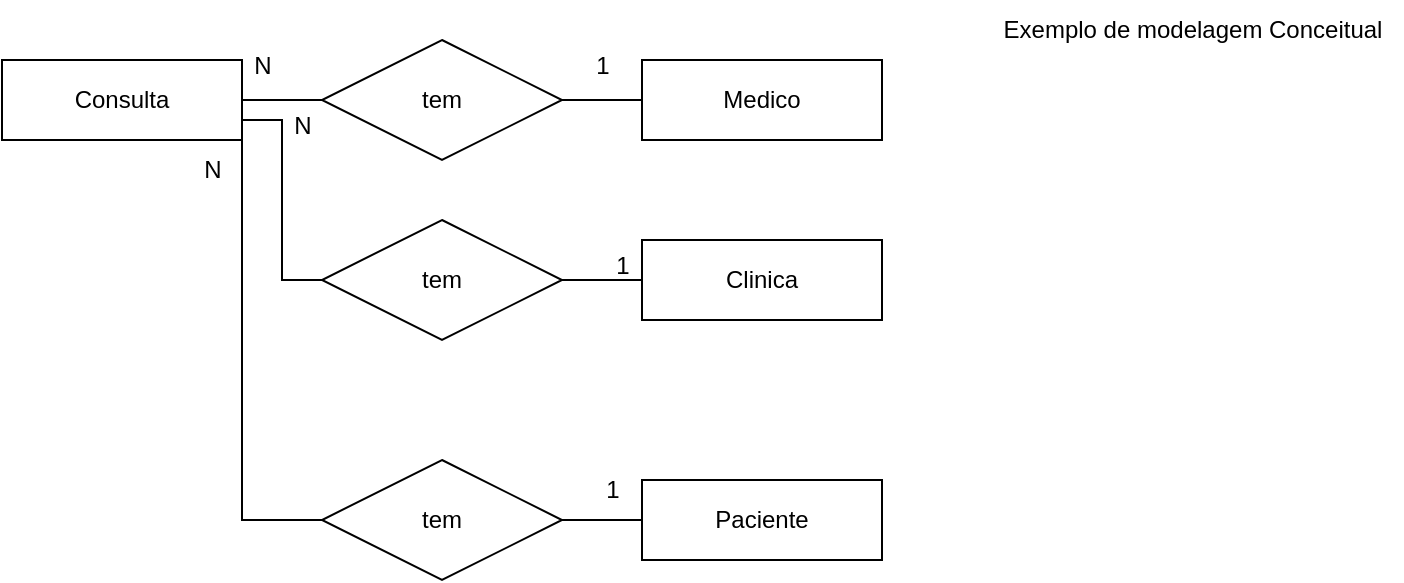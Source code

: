 <mxfile version="28.1.1" pages="5">
  <diagram name="Clinica-Conceitual" id="hSVkrjop5_Ku1qk1CDI1">
    <mxGraphModel dx="1042" dy="527" grid="1" gridSize="10" guides="1" tooltips="1" connect="1" arrows="1" fold="1" page="1" pageScale="1" pageWidth="827" pageHeight="1169" math="0" shadow="0">
      <root>
        <mxCell id="0" />
        <mxCell id="1" parent="0" />
        <mxCell id="YxUcyMV5Zls7hrRSlXjq-9" style="edgeStyle=orthogonalEdgeStyle;rounded=0;orthogonalLoop=1;jettySize=auto;html=1;exitX=0;exitY=0.5;exitDx=0;exitDy=0;entryX=1;entryY=0.5;entryDx=0;entryDy=0;startArrow=none;startFill=0;endArrow=none;endFill=0;" parent="1" source="O3xiydoRjur9sQLuxTn1-1" target="YxUcyMV5Zls7hrRSlXjq-6" edge="1">
          <mxGeometry relative="1" as="geometry" />
        </mxCell>
        <mxCell id="O3xiydoRjur9sQLuxTn1-1" value="Medico" style="whiteSpace=wrap;html=1;align=center;" parent="1" vertex="1">
          <mxGeometry x="360" y="40" width="120" height="40" as="geometry" />
        </mxCell>
        <mxCell id="YxUcyMV5Zls7hrRSlXjq-7" style="edgeStyle=orthogonalEdgeStyle;rounded=0;orthogonalLoop=1;jettySize=auto;html=1;exitX=1;exitY=0.5;exitDx=0;exitDy=0;entryX=0;entryY=0.5;entryDx=0;entryDy=0;startArrow=none;startFill=0;endArrow=none;endFill=0;" parent="1" source="O3xiydoRjur9sQLuxTn1-4" target="YxUcyMV5Zls7hrRSlXjq-6" edge="1">
          <mxGeometry relative="1" as="geometry" />
        </mxCell>
        <mxCell id="YxUcyMV5Zls7hrRSlXjq-13" style="edgeStyle=orthogonalEdgeStyle;rounded=0;orthogonalLoop=1;jettySize=auto;html=1;exitX=1;exitY=0.75;exitDx=0;exitDy=0;entryX=0;entryY=0.5;entryDx=0;entryDy=0;startArrow=none;startFill=0;endArrow=none;endFill=0;" parent="1" source="O3xiydoRjur9sQLuxTn1-4" target="YxUcyMV5Zls7hrRSlXjq-12" edge="1">
          <mxGeometry relative="1" as="geometry" />
        </mxCell>
        <mxCell id="YxUcyMV5Zls7hrRSlXjq-16" style="edgeStyle=orthogonalEdgeStyle;rounded=0;orthogonalLoop=1;jettySize=auto;html=1;exitX=1;exitY=1;exitDx=0;exitDy=0;entryX=0;entryY=0.5;entryDx=0;entryDy=0;startArrow=none;startFill=0;endArrow=none;endFill=0;" parent="1" source="O3xiydoRjur9sQLuxTn1-4" target="YxUcyMV5Zls7hrRSlXjq-15" edge="1">
          <mxGeometry relative="1" as="geometry" />
        </mxCell>
        <mxCell id="O3xiydoRjur9sQLuxTn1-4" value="Consulta" style="whiteSpace=wrap;html=1;align=center;" parent="1" vertex="1">
          <mxGeometry x="40" y="40" width="120" height="40" as="geometry" />
        </mxCell>
        <mxCell id="YxUcyMV5Zls7hrRSlXjq-17" style="edgeStyle=orthogonalEdgeStyle;rounded=0;orthogonalLoop=1;jettySize=auto;html=1;exitX=0;exitY=0.5;exitDx=0;exitDy=0;entryX=1;entryY=0.5;entryDx=0;entryDy=0;startArrow=none;startFill=0;endArrow=none;endFill=0;" parent="1" source="O3xiydoRjur9sQLuxTn1-5" target="YxUcyMV5Zls7hrRSlXjq-15" edge="1">
          <mxGeometry relative="1" as="geometry" />
        </mxCell>
        <mxCell id="O3xiydoRjur9sQLuxTn1-5" value="Paciente" style="whiteSpace=wrap;html=1;align=center;" parent="1" vertex="1">
          <mxGeometry x="360" y="250" width="120" height="40" as="geometry" />
        </mxCell>
        <mxCell id="YxUcyMV5Zls7hrRSlXjq-14" style="edgeStyle=orthogonalEdgeStyle;rounded=0;orthogonalLoop=1;jettySize=auto;html=1;exitX=0;exitY=0.5;exitDx=0;exitDy=0;entryX=1;entryY=0.5;entryDx=0;entryDy=0;startArrow=none;startFill=0;endArrow=none;endFill=0;" parent="1" source="O3xiydoRjur9sQLuxTn1-7" target="YxUcyMV5Zls7hrRSlXjq-12" edge="1">
          <mxGeometry relative="1" as="geometry" />
        </mxCell>
        <mxCell id="O3xiydoRjur9sQLuxTn1-7" value="Clinica" style="whiteSpace=wrap;html=1;align=center;" parent="1" vertex="1">
          <mxGeometry x="360" y="130" width="120" height="40" as="geometry" />
        </mxCell>
        <mxCell id="YxUcyMV5Zls7hrRSlXjq-6" value="tem" style="shape=rhombus;perimeter=rhombusPerimeter;whiteSpace=wrap;html=1;align=center;" parent="1" vertex="1">
          <mxGeometry x="200" y="30" width="120" height="60" as="geometry" />
        </mxCell>
        <mxCell id="YxUcyMV5Zls7hrRSlXjq-12" value="tem" style="shape=rhombus;perimeter=rhombusPerimeter;whiteSpace=wrap;html=1;align=center;" parent="1" vertex="1">
          <mxGeometry x="200" y="120" width="120" height="60" as="geometry" />
        </mxCell>
        <mxCell id="YxUcyMV5Zls7hrRSlXjq-15" value="tem" style="shape=rhombus;perimeter=rhombusPerimeter;whiteSpace=wrap;html=1;align=center;" parent="1" vertex="1">
          <mxGeometry x="200" y="240" width="120" height="60" as="geometry" />
        </mxCell>
        <mxCell id="2M3KcKA9RpRNyxwuiwlV-1" value="1" style="text;html=1;align=center;verticalAlign=middle;resizable=0;points=[];autosize=1;strokeColor=none;fillColor=none;" vertex="1" parent="1">
          <mxGeometry x="335" y="128" width="30" height="30" as="geometry" />
        </mxCell>
        <mxCell id="2M3KcKA9RpRNyxwuiwlV-2" value="N" style="text;html=1;align=center;verticalAlign=middle;resizable=0;points=[];autosize=1;strokeColor=none;fillColor=none;" vertex="1" parent="1">
          <mxGeometry x="175" y="58" width="30" height="30" as="geometry" />
        </mxCell>
        <mxCell id="2M3KcKA9RpRNyxwuiwlV-3" value="N" style="text;html=1;align=center;verticalAlign=middle;resizable=0;points=[];autosize=1;strokeColor=none;fillColor=none;" vertex="1" parent="1">
          <mxGeometry x="130" y="80" width="30" height="30" as="geometry" />
        </mxCell>
        <mxCell id="2M3KcKA9RpRNyxwuiwlV-4" value="1" style="text;html=1;align=center;verticalAlign=middle;resizable=0;points=[];autosize=1;strokeColor=none;fillColor=none;" vertex="1" parent="1">
          <mxGeometry x="330" y="240" width="30" height="30" as="geometry" />
        </mxCell>
        <mxCell id="2M3KcKA9RpRNyxwuiwlV-5" value="1" style="text;html=1;align=center;verticalAlign=middle;resizable=0;points=[];autosize=1;strokeColor=none;fillColor=none;" vertex="1" parent="1">
          <mxGeometry x="325" y="28" width="30" height="30" as="geometry" />
        </mxCell>
        <mxCell id="2M3KcKA9RpRNyxwuiwlV-6" value="N" style="text;html=1;align=center;verticalAlign=middle;resizable=0;points=[];autosize=1;strokeColor=none;fillColor=none;" vertex="1" parent="1">
          <mxGeometry x="155" y="28" width="30" height="30" as="geometry" />
        </mxCell>
        <mxCell id="2M3KcKA9RpRNyxwuiwlV-7" value="Exemplo de modelagem Conceitual" style="text;html=1;align=center;verticalAlign=middle;resizable=0;points=[];autosize=1;strokeColor=none;fillColor=none;" vertex="1" parent="1">
          <mxGeometry x="530" y="10" width="210" height="30" as="geometry" />
        </mxCell>
      </root>
    </mxGraphModel>
  </diagram>
  <diagram name="Clinica - Logico" id="ztNlEYmPJYSx33u2pdUS">
    <mxGraphModel dx="1042" dy="527" grid="1" gridSize="10" guides="1" tooltips="1" connect="1" arrows="1" fold="1" page="1" pageScale="1" pageWidth="827" pageHeight="1169" math="0" shadow="0">
      <root>
        <mxCell id="0" />
        <mxCell id="1" parent="0" />
        <mxCell id="WXefbv_Gq6gVs40cOFTE-1" value="Consulta" style="shape=table;startSize=30;container=1;collapsible=1;childLayout=tableLayout;fixedRows=1;rowLines=0;fontStyle=1;align=center;resizeLast=1;html=1;" vertex="1" parent="1">
          <mxGeometry x="324" y="320" width="180" height="170" as="geometry" />
        </mxCell>
        <mxCell id="WXefbv_Gq6gVs40cOFTE-2" value="" style="shape=tableRow;horizontal=0;startSize=0;swimlaneHead=0;swimlaneBody=0;fillColor=none;collapsible=0;dropTarget=0;points=[[0,0.5],[1,0.5]];portConstraint=eastwest;top=0;left=0;right=0;bottom=1;" vertex="1" parent="WXefbv_Gq6gVs40cOFTE-1">
          <mxGeometry y="30" width="180" height="30" as="geometry" />
        </mxCell>
        <mxCell id="WXefbv_Gq6gVs40cOFTE-3" value="PK" style="shape=partialRectangle;connectable=0;fillColor=none;top=0;left=0;bottom=0;right=0;fontStyle=1;overflow=hidden;whiteSpace=wrap;html=1;" vertex="1" parent="WXefbv_Gq6gVs40cOFTE-2">
          <mxGeometry width="30" height="30" as="geometry">
            <mxRectangle width="30" height="30" as="alternateBounds" />
          </mxGeometry>
        </mxCell>
        <mxCell id="WXefbv_Gq6gVs40cOFTE-4" value="id_consulta" style="shape=partialRectangle;connectable=0;fillColor=none;top=0;left=0;bottom=0;right=0;align=left;spacingLeft=6;fontStyle=5;overflow=hidden;whiteSpace=wrap;html=1;" vertex="1" parent="WXefbv_Gq6gVs40cOFTE-2">
          <mxGeometry x="30" width="150" height="30" as="geometry">
            <mxRectangle width="150" height="30" as="alternateBounds" />
          </mxGeometry>
        </mxCell>
        <mxCell id="WXefbv_Gq6gVs40cOFTE-5" value="" style="shape=tableRow;horizontal=0;startSize=0;swimlaneHead=0;swimlaneBody=0;fillColor=none;collapsible=0;dropTarget=0;points=[[0,0.5],[1,0.5]];portConstraint=eastwest;top=0;left=0;right=0;bottom=0;" vertex="1" parent="WXefbv_Gq6gVs40cOFTE-1">
          <mxGeometry y="60" width="180" height="30" as="geometry" />
        </mxCell>
        <mxCell id="WXefbv_Gq6gVs40cOFTE-6" value="FK" style="shape=partialRectangle;connectable=0;fillColor=none;top=0;left=0;bottom=0;right=0;editable=1;overflow=hidden;whiteSpace=wrap;html=1;" vertex="1" parent="WXefbv_Gq6gVs40cOFTE-5">
          <mxGeometry width="30" height="30" as="geometry">
            <mxRectangle width="30" height="30" as="alternateBounds" />
          </mxGeometry>
        </mxCell>
        <mxCell id="WXefbv_Gq6gVs40cOFTE-7" value="id_medico" style="shape=partialRectangle;connectable=0;fillColor=none;top=0;left=0;bottom=0;right=0;align=left;spacingLeft=6;overflow=hidden;whiteSpace=wrap;html=1;" vertex="1" parent="WXefbv_Gq6gVs40cOFTE-5">
          <mxGeometry x="30" width="150" height="30" as="geometry">
            <mxRectangle width="150" height="30" as="alternateBounds" />
          </mxGeometry>
        </mxCell>
        <mxCell id="WXefbv_Gq6gVs40cOFTE-8" value="" style="shape=tableRow;horizontal=0;startSize=0;swimlaneHead=0;swimlaneBody=0;fillColor=none;collapsible=0;dropTarget=0;points=[[0,0.5],[1,0.5]];portConstraint=eastwest;top=0;left=0;right=0;bottom=0;" vertex="1" parent="WXefbv_Gq6gVs40cOFTE-1">
          <mxGeometry y="90" width="180" height="30" as="geometry" />
        </mxCell>
        <mxCell id="WXefbv_Gq6gVs40cOFTE-9" value="FK" style="shape=partialRectangle;connectable=0;fillColor=none;top=0;left=0;bottom=0;right=0;editable=1;overflow=hidden;whiteSpace=wrap;html=1;" vertex="1" parent="WXefbv_Gq6gVs40cOFTE-8">
          <mxGeometry width="30" height="30" as="geometry">
            <mxRectangle width="30" height="30" as="alternateBounds" />
          </mxGeometry>
        </mxCell>
        <mxCell id="WXefbv_Gq6gVs40cOFTE-10" value="id_paciente" style="shape=partialRectangle;connectable=0;fillColor=none;top=0;left=0;bottom=0;right=0;align=left;spacingLeft=6;overflow=hidden;whiteSpace=wrap;html=1;" vertex="1" parent="WXefbv_Gq6gVs40cOFTE-8">
          <mxGeometry x="30" width="150" height="30" as="geometry">
            <mxRectangle width="150" height="30" as="alternateBounds" />
          </mxGeometry>
        </mxCell>
        <mxCell id="WXefbv_Gq6gVs40cOFTE-11" value="" style="shape=tableRow;horizontal=0;startSize=0;swimlaneHead=0;swimlaneBody=0;fillColor=none;collapsible=0;dropTarget=0;points=[[0,0.5],[1,0.5]];portConstraint=eastwest;top=0;left=0;right=0;bottom=0;" vertex="1" parent="WXefbv_Gq6gVs40cOFTE-1">
          <mxGeometry y="120" width="180" height="30" as="geometry" />
        </mxCell>
        <mxCell id="WXefbv_Gq6gVs40cOFTE-12" value="" style="shape=partialRectangle;connectable=0;fillColor=none;top=0;left=0;bottom=0;right=0;editable=1;overflow=hidden;whiteSpace=wrap;html=1;" vertex="1" parent="WXefbv_Gq6gVs40cOFTE-11">
          <mxGeometry width="30" height="30" as="geometry">
            <mxRectangle width="30" height="30" as="alternateBounds" />
          </mxGeometry>
        </mxCell>
        <mxCell id="WXefbv_Gq6gVs40cOFTE-13" value="data" style="shape=partialRectangle;connectable=0;fillColor=none;top=0;left=0;bottom=0;right=0;align=left;spacingLeft=6;overflow=hidden;whiteSpace=wrap;html=1;" vertex="1" parent="WXefbv_Gq6gVs40cOFTE-11">
          <mxGeometry x="30" width="150" height="30" as="geometry">
            <mxRectangle width="150" height="30" as="alternateBounds" />
          </mxGeometry>
        </mxCell>
        <mxCell id="yzkQEjKv6a9HN7ugLwKP-14" value="" style="shape=tableRow;horizontal=0;startSize=0;swimlaneHead=0;swimlaneBody=0;fillColor=none;collapsible=0;dropTarget=0;points=[[0,0.5],[1,0.5]];portConstraint=eastwest;top=0;left=0;right=0;bottom=0;" vertex="1" parent="WXefbv_Gq6gVs40cOFTE-1">
          <mxGeometry y="150" width="180" height="20" as="geometry" />
        </mxCell>
        <mxCell id="yzkQEjKv6a9HN7ugLwKP-15" value="FK" style="shape=partialRectangle;connectable=0;fillColor=none;top=0;left=0;bottom=0;right=0;editable=1;overflow=hidden;whiteSpace=wrap;html=1;" vertex="1" parent="yzkQEjKv6a9HN7ugLwKP-14">
          <mxGeometry width="30" height="20" as="geometry">
            <mxRectangle width="30" height="20" as="alternateBounds" />
          </mxGeometry>
        </mxCell>
        <mxCell id="yzkQEjKv6a9HN7ugLwKP-16" value="id_paciente" style="shape=partialRectangle;connectable=0;fillColor=none;top=0;left=0;bottom=0;right=0;align=left;spacingLeft=6;overflow=hidden;whiteSpace=wrap;html=1;" vertex="1" parent="yzkQEjKv6a9HN7ugLwKP-14">
          <mxGeometry x="30" width="150" height="20" as="geometry">
            <mxRectangle width="150" height="20" as="alternateBounds" />
          </mxGeometry>
        </mxCell>
        <mxCell id="9uxLzVVO73qlibw31FWi-14" value="Medico" style="shape=table;startSize=30;container=1;collapsible=1;childLayout=tableLayout;fixedRows=1;rowLines=0;fontStyle=1;align=center;resizeLast=1;html=1;" vertex="1" parent="1">
          <mxGeometry x="630" y="320" width="180" height="150" as="geometry" />
        </mxCell>
        <mxCell id="9uxLzVVO73qlibw31FWi-15" value="" style="shape=tableRow;horizontal=0;startSize=0;swimlaneHead=0;swimlaneBody=0;fillColor=none;collapsible=0;dropTarget=0;points=[[0,0.5],[1,0.5]];portConstraint=eastwest;top=0;left=0;right=0;bottom=1;" vertex="1" parent="9uxLzVVO73qlibw31FWi-14">
          <mxGeometry y="30" width="180" height="30" as="geometry" />
        </mxCell>
        <mxCell id="9uxLzVVO73qlibw31FWi-16" value="PK" style="shape=partialRectangle;connectable=0;fillColor=none;top=0;left=0;bottom=0;right=0;fontStyle=1;overflow=hidden;whiteSpace=wrap;html=1;" vertex="1" parent="9uxLzVVO73qlibw31FWi-15">
          <mxGeometry width="30" height="30" as="geometry">
            <mxRectangle width="30" height="30" as="alternateBounds" />
          </mxGeometry>
        </mxCell>
        <mxCell id="9uxLzVVO73qlibw31FWi-17" value="id_medico" style="shape=partialRectangle;connectable=0;fillColor=none;top=0;left=0;bottom=0;right=0;align=left;spacingLeft=6;fontStyle=5;overflow=hidden;whiteSpace=wrap;html=1;" vertex="1" parent="9uxLzVVO73qlibw31FWi-15">
          <mxGeometry x="30" width="150" height="30" as="geometry">
            <mxRectangle width="150" height="30" as="alternateBounds" />
          </mxGeometry>
        </mxCell>
        <mxCell id="9uxLzVVO73qlibw31FWi-18" value="" style="shape=tableRow;horizontal=0;startSize=0;swimlaneHead=0;swimlaneBody=0;fillColor=none;collapsible=0;dropTarget=0;points=[[0,0.5],[1,0.5]];portConstraint=eastwest;top=0;left=0;right=0;bottom=0;" vertex="1" parent="9uxLzVVO73qlibw31FWi-14">
          <mxGeometry y="60" width="180" height="30" as="geometry" />
        </mxCell>
        <mxCell id="9uxLzVVO73qlibw31FWi-19" value="" style="shape=partialRectangle;connectable=0;fillColor=none;top=0;left=0;bottom=0;right=0;editable=1;overflow=hidden;whiteSpace=wrap;html=1;" vertex="1" parent="9uxLzVVO73qlibw31FWi-18">
          <mxGeometry width="30" height="30" as="geometry">
            <mxRectangle width="30" height="30" as="alternateBounds" />
          </mxGeometry>
        </mxCell>
        <mxCell id="9uxLzVVO73qlibw31FWi-20" value="nome" style="shape=partialRectangle;connectable=0;fillColor=none;top=0;left=0;bottom=0;right=0;align=left;spacingLeft=6;overflow=hidden;whiteSpace=wrap;html=1;" vertex="1" parent="9uxLzVVO73qlibw31FWi-18">
          <mxGeometry x="30" width="150" height="30" as="geometry">
            <mxRectangle width="150" height="30" as="alternateBounds" />
          </mxGeometry>
        </mxCell>
        <mxCell id="9uxLzVVO73qlibw31FWi-21" value="" style="shape=tableRow;horizontal=0;startSize=0;swimlaneHead=0;swimlaneBody=0;fillColor=none;collapsible=0;dropTarget=0;points=[[0,0.5],[1,0.5]];portConstraint=eastwest;top=0;left=0;right=0;bottom=0;" vertex="1" parent="9uxLzVVO73qlibw31FWi-14">
          <mxGeometry y="90" width="180" height="30" as="geometry" />
        </mxCell>
        <mxCell id="9uxLzVVO73qlibw31FWi-22" value="" style="shape=partialRectangle;connectable=0;fillColor=none;top=0;left=0;bottom=0;right=0;editable=1;overflow=hidden;whiteSpace=wrap;html=1;" vertex="1" parent="9uxLzVVO73qlibw31FWi-21">
          <mxGeometry width="30" height="30" as="geometry">
            <mxRectangle width="30" height="30" as="alternateBounds" />
          </mxGeometry>
        </mxCell>
        <mxCell id="9uxLzVVO73qlibw31FWi-23" value="crm" style="shape=partialRectangle;connectable=0;fillColor=none;top=0;left=0;bottom=0;right=0;align=left;spacingLeft=6;overflow=hidden;whiteSpace=wrap;html=1;" vertex="1" parent="9uxLzVVO73qlibw31FWi-21">
          <mxGeometry x="30" width="150" height="30" as="geometry">
            <mxRectangle width="150" height="30" as="alternateBounds" />
          </mxGeometry>
        </mxCell>
        <mxCell id="9uxLzVVO73qlibw31FWi-24" value="" style="shape=tableRow;horizontal=0;startSize=0;swimlaneHead=0;swimlaneBody=0;fillColor=none;collapsible=0;dropTarget=0;points=[[0,0.5],[1,0.5]];portConstraint=eastwest;top=0;left=0;right=0;bottom=0;" vertex="1" parent="9uxLzVVO73qlibw31FWi-14">
          <mxGeometry y="120" width="180" height="30" as="geometry" />
        </mxCell>
        <mxCell id="9uxLzVVO73qlibw31FWi-25" value="" style="shape=partialRectangle;connectable=0;fillColor=none;top=0;left=0;bottom=0;right=0;editable=1;overflow=hidden;whiteSpace=wrap;html=1;" vertex="1" parent="9uxLzVVO73qlibw31FWi-24">
          <mxGeometry width="30" height="30" as="geometry">
            <mxRectangle width="30" height="30" as="alternateBounds" />
          </mxGeometry>
        </mxCell>
        <mxCell id="9uxLzVVO73qlibw31FWi-26" value="especialidade" style="shape=partialRectangle;connectable=0;fillColor=none;top=0;left=0;bottom=0;right=0;align=left;spacingLeft=6;overflow=hidden;whiteSpace=wrap;html=1;" vertex="1" parent="9uxLzVVO73qlibw31FWi-24">
          <mxGeometry x="30" width="150" height="30" as="geometry">
            <mxRectangle width="150" height="30" as="alternateBounds" />
          </mxGeometry>
        </mxCell>
        <mxCell id="cL8yV05dyNz95Xn3dw-F-1" value="Clinica" style="shape=table;startSize=30;container=1;collapsible=1;childLayout=tableLayout;fixedRows=1;rowLines=0;fontStyle=1;align=center;resizeLast=1;html=1;" vertex="1" parent="1">
          <mxGeometry x="30" y="320" width="180" height="150" as="geometry" />
        </mxCell>
        <mxCell id="cL8yV05dyNz95Xn3dw-F-2" value="" style="shape=tableRow;horizontal=0;startSize=0;swimlaneHead=0;swimlaneBody=0;fillColor=none;collapsible=0;dropTarget=0;points=[[0,0.5],[1,0.5]];portConstraint=eastwest;top=0;left=0;right=0;bottom=1;" vertex="1" parent="cL8yV05dyNz95Xn3dw-F-1">
          <mxGeometry y="30" width="180" height="30" as="geometry" />
        </mxCell>
        <mxCell id="cL8yV05dyNz95Xn3dw-F-3" value="PK" style="shape=partialRectangle;connectable=0;fillColor=none;top=0;left=0;bottom=0;right=0;fontStyle=1;overflow=hidden;whiteSpace=wrap;html=1;" vertex="1" parent="cL8yV05dyNz95Xn3dw-F-2">
          <mxGeometry width="30" height="30" as="geometry">
            <mxRectangle width="30" height="30" as="alternateBounds" />
          </mxGeometry>
        </mxCell>
        <mxCell id="cL8yV05dyNz95Xn3dw-F-4" value="id_clinica" style="shape=partialRectangle;connectable=0;fillColor=none;top=0;left=0;bottom=0;right=0;align=left;spacingLeft=6;fontStyle=5;overflow=hidden;whiteSpace=wrap;html=1;" vertex="1" parent="cL8yV05dyNz95Xn3dw-F-2">
          <mxGeometry x="30" width="150" height="30" as="geometry">
            <mxRectangle width="150" height="30" as="alternateBounds" />
          </mxGeometry>
        </mxCell>
        <mxCell id="cL8yV05dyNz95Xn3dw-F-5" value="" style="shape=tableRow;horizontal=0;startSize=0;swimlaneHead=0;swimlaneBody=0;fillColor=none;collapsible=0;dropTarget=0;points=[[0,0.5],[1,0.5]];portConstraint=eastwest;top=0;left=0;right=0;bottom=0;" vertex="1" parent="cL8yV05dyNz95Xn3dw-F-1">
          <mxGeometry y="60" width="180" height="30" as="geometry" />
        </mxCell>
        <mxCell id="cL8yV05dyNz95Xn3dw-F-6" value="" style="shape=partialRectangle;connectable=0;fillColor=none;top=0;left=0;bottom=0;right=0;editable=1;overflow=hidden;whiteSpace=wrap;html=1;" vertex="1" parent="cL8yV05dyNz95Xn3dw-F-5">
          <mxGeometry width="30" height="30" as="geometry">
            <mxRectangle width="30" height="30" as="alternateBounds" />
          </mxGeometry>
        </mxCell>
        <mxCell id="cL8yV05dyNz95Xn3dw-F-7" value="endereco" style="shape=partialRectangle;connectable=0;fillColor=none;top=0;left=0;bottom=0;right=0;align=left;spacingLeft=6;overflow=hidden;whiteSpace=wrap;html=1;" vertex="1" parent="cL8yV05dyNz95Xn3dw-F-5">
          <mxGeometry x="30" width="150" height="30" as="geometry">
            <mxRectangle width="150" height="30" as="alternateBounds" />
          </mxGeometry>
        </mxCell>
        <mxCell id="cL8yV05dyNz95Xn3dw-F-8" value="" style="shape=tableRow;horizontal=0;startSize=0;swimlaneHead=0;swimlaneBody=0;fillColor=none;collapsible=0;dropTarget=0;points=[[0,0.5],[1,0.5]];portConstraint=eastwest;top=0;left=0;right=0;bottom=0;" vertex="1" parent="cL8yV05dyNz95Xn3dw-F-1">
          <mxGeometry y="90" width="180" height="30" as="geometry" />
        </mxCell>
        <mxCell id="cL8yV05dyNz95Xn3dw-F-9" value="" style="shape=partialRectangle;connectable=0;fillColor=none;top=0;left=0;bottom=0;right=0;editable=1;overflow=hidden;whiteSpace=wrap;html=1;" vertex="1" parent="cL8yV05dyNz95Xn3dw-F-8">
          <mxGeometry width="30" height="30" as="geometry">
            <mxRectangle width="30" height="30" as="alternateBounds" />
          </mxGeometry>
        </mxCell>
        <mxCell id="cL8yV05dyNz95Xn3dw-F-10" value="nome" style="shape=partialRectangle;connectable=0;fillColor=none;top=0;left=0;bottom=0;right=0;align=left;spacingLeft=6;overflow=hidden;whiteSpace=wrap;html=1;" vertex="1" parent="cL8yV05dyNz95Xn3dw-F-8">
          <mxGeometry x="30" width="150" height="30" as="geometry">
            <mxRectangle width="150" height="30" as="alternateBounds" />
          </mxGeometry>
        </mxCell>
        <mxCell id="cL8yV05dyNz95Xn3dw-F-11" value="" style="shape=tableRow;horizontal=0;startSize=0;swimlaneHead=0;swimlaneBody=0;fillColor=none;collapsible=0;dropTarget=0;points=[[0,0.5],[1,0.5]];portConstraint=eastwest;top=0;left=0;right=0;bottom=0;" vertex="1" parent="cL8yV05dyNz95Xn3dw-F-1">
          <mxGeometry y="120" width="180" height="30" as="geometry" />
        </mxCell>
        <mxCell id="cL8yV05dyNz95Xn3dw-F-12" value="" style="shape=partialRectangle;connectable=0;fillColor=none;top=0;left=0;bottom=0;right=0;editable=1;overflow=hidden;whiteSpace=wrap;html=1;" vertex="1" parent="cL8yV05dyNz95Xn3dw-F-11">
          <mxGeometry width="30" height="30" as="geometry">
            <mxRectangle width="30" height="30" as="alternateBounds" />
          </mxGeometry>
        </mxCell>
        <mxCell id="cL8yV05dyNz95Xn3dw-F-13" value="descricao" style="shape=partialRectangle;connectable=0;fillColor=none;top=0;left=0;bottom=0;right=0;align=left;spacingLeft=6;overflow=hidden;whiteSpace=wrap;html=1;" vertex="1" parent="cL8yV05dyNz95Xn3dw-F-11">
          <mxGeometry x="30" width="150" height="30" as="geometry">
            <mxRectangle width="150" height="30" as="alternateBounds" />
          </mxGeometry>
        </mxCell>
        <mxCell id="7ngH-7NRW7x5hUBGm-xd-1" value="Paciente" style="shape=table;startSize=30;container=1;collapsible=1;childLayout=tableLayout;fixedRows=1;rowLines=0;fontStyle=1;align=center;resizeLast=1;html=1;" vertex="1" parent="1">
          <mxGeometry x="324" y="600" width="180" height="150" as="geometry">
            <mxRectangle x="324" y="600" width="90" height="30" as="alternateBounds" />
          </mxGeometry>
        </mxCell>
        <mxCell id="7ngH-7NRW7x5hUBGm-xd-2" value="" style="shape=tableRow;horizontal=0;startSize=0;swimlaneHead=0;swimlaneBody=0;fillColor=none;collapsible=0;dropTarget=0;points=[[0,0.5],[1,0.5]];portConstraint=eastwest;top=0;left=0;right=0;bottom=1;" vertex="1" parent="7ngH-7NRW7x5hUBGm-xd-1">
          <mxGeometry y="30" width="180" height="30" as="geometry" />
        </mxCell>
        <mxCell id="7ngH-7NRW7x5hUBGm-xd-3" value="PK" style="shape=partialRectangle;connectable=0;fillColor=none;top=0;left=0;bottom=0;right=0;fontStyle=1;overflow=hidden;whiteSpace=wrap;html=1;" vertex="1" parent="7ngH-7NRW7x5hUBGm-xd-2">
          <mxGeometry width="30" height="30" as="geometry">
            <mxRectangle width="30" height="30" as="alternateBounds" />
          </mxGeometry>
        </mxCell>
        <mxCell id="7ngH-7NRW7x5hUBGm-xd-4" value="id_paciente" style="shape=partialRectangle;connectable=0;fillColor=none;top=0;left=0;bottom=0;right=0;align=left;spacingLeft=6;fontStyle=5;overflow=hidden;whiteSpace=wrap;html=1;" vertex="1" parent="7ngH-7NRW7x5hUBGm-xd-2">
          <mxGeometry x="30" width="150" height="30" as="geometry">
            <mxRectangle width="150" height="30" as="alternateBounds" />
          </mxGeometry>
        </mxCell>
        <mxCell id="7ngH-7NRW7x5hUBGm-xd-5" value="" style="shape=tableRow;horizontal=0;startSize=0;swimlaneHead=0;swimlaneBody=0;fillColor=none;collapsible=0;dropTarget=0;points=[[0,0.5],[1,0.5]];portConstraint=eastwest;top=0;left=0;right=0;bottom=0;" vertex="1" parent="7ngH-7NRW7x5hUBGm-xd-1">
          <mxGeometry y="60" width="180" height="30" as="geometry" />
        </mxCell>
        <mxCell id="7ngH-7NRW7x5hUBGm-xd-6" value="" style="shape=partialRectangle;connectable=0;fillColor=none;top=0;left=0;bottom=0;right=0;editable=1;overflow=hidden;whiteSpace=wrap;html=1;" vertex="1" parent="7ngH-7NRW7x5hUBGm-xd-5">
          <mxGeometry width="30" height="30" as="geometry">
            <mxRectangle width="30" height="30" as="alternateBounds" />
          </mxGeometry>
        </mxCell>
        <mxCell id="7ngH-7NRW7x5hUBGm-xd-7" value="nome" style="shape=partialRectangle;connectable=0;fillColor=none;top=0;left=0;bottom=0;right=0;align=left;spacingLeft=6;overflow=hidden;whiteSpace=wrap;html=1;" vertex="1" parent="7ngH-7NRW7x5hUBGm-xd-5">
          <mxGeometry x="30" width="150" height="30" as="geometry">
            <mxRectangle width="150" height="30" as="alternateBounds" />
          </mxGeometry>
        </mxCell>
        <mxCell id="7ngH-7NRW7x5hUBGm-xd-8" value="" style="shape=tableRow;horizontal=0;startSize=0;swimlaneHead=0;swimlaneBody=0;fillColor=none;collapsible=0;dropTarget=0;points=[[0,0.5],[1,0.5]];portConstraint=eastwest;top=0;left=0;right=0;bottom=0;" vertex="1" parent="7ngH-7NRW7x5hUBGm-xd-1">
          <mxGeometry y="90" width="180" height="30" as="geometry" />
        </mxCell>
        <mxCell id="7ngH-7NRW7x5hUBGm-xd-9" value="" style="shape=partialRectangle;connectable=0;fillColor=none;top=0;left=0;bottom=0;right=0;editable=1;overflow=hidden;whiteSpace=wrap;html=1;" vertex="1" parent="7ngH-7NRW7x5hUBGm-xd-8">
          <mxGeometry width="30" height="30" as="geometry">
            <mxRectangle width="30" height="30" as="alternateBounds" />
          </mxGeometry>
        </mxCell>
        <mxCell id="7ngH-7NRW7x5hUBGm-xd-10" value="cpf" style="shape=partialRectangle;connectable=0;fillColor=none;top=0;left=0;bottom=0;right=0;align=left;spacingLeft=6;overflow=hidden;whiteSpace=wrap;html=1;" vertex="1" parent="7ngH-7NRW7x5hUBGm-xd-8">
          <mxGeometry x="30" width="150" height="30" as="geometry">
            <mxRectangle width="150" height="30" as="alternateBounds" />
          </mxGeometry>
        </mxCell>
        <mxCell id="7ngH-7NRW7x5hUBGm-xd-11" value="" style="shape=tableRow;horizontal=0;startSize=0;swimlaneHead=0;swimlaneBody=0;fillColor=none;collapsible=0;dropTarget=0;points=[[0,0.5],[1,0.5]];portConstraint=eastwest;top=0;left=0;right=0;bottom=0;" vertex="1" parent="7ngH-7NRW7x5hUBGm-xd-1">
          <mxGeometry y="120" width="180" height="30" as="geometry" />
        </mxCell>
        <mxCell id="7ngH-7NRW7x5hUBGm-xd-12" value="" style="shape=partialRectangle;connectable=0;fillColor=none;top=0;left=0;bottom=0;right=0;editable=1;overflow=hidden;whiteSpace=wrap;html=1;" vertex="1" parent="7ngH-7NRW7x5hUBGm-xd-11">
          <mxGeometry width="30" height="30" as="geometry">
            <mxRectangle width="30" height="30" as="alternateBounds" />
          </mxGeometry>
        </mxCell>
        <mxCell id="7ngH-7NRW7x5hUBGm-xd-13" value="data_de_nascimento" style="shape=partialRectangle;connectable=0;fillColor=none;top=0;left=0;bottom=0;right=0;align=left;spacingLeft=6;overflow=hidden;whiteSpace=wrap;html=1;" vertex="1" parent="7ngH-7NRW7x5hUBGm-xd-11">
          <mxGeometry x="30" width="150" height="30" as="geometry">
            <mxRectangle width="150" height="30" as="alternateBounds" />
          </mxGeometry>
        </mxCell>
        <mxCell id="WuyPv1o0gAhFOO_uWN6w-1" value="" style="edgeStyle=entityRelationEdgeStyle;fontSize=12;html=1;endArrow=ERoneToMany;rounded=0;entryX=1;entryY=0.5;entryDx=0;entryDy=0;exitX=-0.018;exitY=0.136;exitDx=0;exitDy=0;exitPerimeter=0;" edge="1" parent="1" source="9uxLzVVO73qlibw31FWi-14" target="WXefbv_Gq6gVs40cOFTE-8">
          <mxGeometry width="100" height="100" relative="1" as="geometry">
            <mxPoint x="560" y="350" as="sourcePoint" />
            <mxPoint x="590" y="350" as="targetPoint" />
            <Array as="points">
              <mxPoint x="570" y="420" />
            </Array>
          </mxGeometry>
        </mxCell>
        <mxCell id="yzkQEjKv6a9HN7ugLwKP-17" value="" style="edgeStyle=entityRelationEdgeStyle;fontSize=12;html=1;endArrow=ERoneToMany;rounded=0;entryX=1;entryY=0.5;entryDx=0;entryDy=0;exitX=1;exitY=0.25;exitDx=0;exitDy=0;" edge="1" parent="1" source="7ngH-7NRW7x5hUBGm-xd-1" target="yzkQEjKv6a9HN7ugLwKP-14">
          <mxGeometry width="100" height="100" relative="1" as="geometry">
            <mxPoint x="510" y="620" as="sourcePoint" />
            <mxPoint x="270" y="540" as="targetPoint" />
          </mxGeometry>
        </mxCell>
        <mxCell id="yzkQEjKv6a9HN7ugLwKP-18" value="" style="edgeStyle=entityRelationEdgeStyle;fontSize=12;html=1;endArrow=ERoneToMany;rounded=0;entryX=-0.022;entryY=0.118;entryDx=0;entryDy=0;entryPerimeter=0;exitX=1;exitY=0.5;exitDx=0;exitDy=0;" edge="1" parent="1" source="cL8yV05dyNz95Xn3dw-F-11" target="WXefbv_Gq6gVs40cOFTE-1">
          <mxGeometry width="100" height="100" relative="1" as="geometry">
            <mxPoint x="190" y="610" as="sourcePoint" />
            <mxPoint x="290" y="510" as="targetPoint" />
          </mxGeometry>
        </mxCell>
      </root>
    </mxGraphModel>
  </diagram>
  <diagram name="TechMarket" id="AW08jK6PsZs2PPshN1pC">
    <mxGraphModel dx="1042" dy="527" grid="1" gridSize="10" guides="1" tooltips="1" connect="1" arrows="1" fold="1" page="1" pageScale="1" pageWidth="827" pageHeight="1169" math="0" shadow="0">
      <root>
        <mxCell id="0" />
        <mxCell id="1" parent="0" />
        <mxCell id="Jo_X8NEjLVWaoLH6w2zr-1" value="Pagamento" style="whiteSpace=wrap;html=1;align=center;" parent="1" vertex="1">
          <mxGeometry x="680" y="40" width="120" height="40" as="geometry" />
        </mxCell>
        <mxCell id="Jo_X8NEjLVWaoLH6w2zr-16" style="edgeStyle=orthogonalEdgeStyle;rounded=0;orthogonalLoop=1;jettySize=auto;html=1;exitX=0.5;exitY=1;exitDx=0;exitDy=0;entryX=0.5;entryY=0;entryDx=0;entryDy=0;endArrow=none;endFill=0;" parent="1" source="Jo_X8NEjLVWaoLH6w2zr-2" target="Jo_X8NEjLVWaoLH6w2zr-15" edge="1">
          <mxGeometry relative="1" as="geometry" />
        </mxCell>
        <mxCell id="Jo_X8NEjLVWaoLH6w2zr-24" style="edgeStyle=orthogonalEdgeStyle;rounded=0;orthogonalLoop=1;jettySize=auto;html=1;exitX=1;exitY=0.5;exitDx=0;exitDy=0;entryX=0;entryY=0.5;entryDx=0;entryDy=0;endArrow=none;endFill=0;" parent="1" source="Jo_X8NEjLVWaoLH6w2zr-2" target="Jo_X8NEjLVWaoLH6w2zr-21" edge="1">
          <mxGeometry relative="1" as="geometry" />
        </mxCell>
        <mxCell id="Jo_X8NEjLVWaoLH6w2zr-2" value="Pedido" style="whiteSpace=wrap;html=1;align=center;" parent="1" vertex="1">
          <mxGeometry x="360" y="40" width="120" height="40" as="geometry" />
        </mxCell>
        <mxCell id="Jo_X8NEjLVWaoLH6w2zr-3" value="Produto" style="whiteSpace=wrap;html=1;align=center;" parent="1" vertex="1">
          <mxGeometry x="40" y="240" width="120" height="40" as="geometry" />
        </mxCell>
        <mxCell id="Jo_X8NEjLVWaoLH6w2zr-17" style="edgeStyle=orthogonalEdgeStyle;rounded=0;orthogonalLoop=1;jettySize=auto;html=1;exitX=0.5;exitY=0;exitDx=0;exitDy=0;entryX=0.5;entryY=1;entryDx=0;entryDy=0;endArrow=none;endFill=0;" parent="1" source="Jo_X8NEjLVWaoLH6w2zr-4" target="Jo_X8NEjLVWaoLH6w2zr-15" edge="1">
          <mxGeometry relative="1" as="geometry" />
        </mxCell>
        <mxCell id="Jo_X8NEjLVWaoLH6w2zr-19" style="edgeStyle=orthogonalEdgeStyle;rounded=0;orthogonalLoop=1;jettySize=auto;html=1;exitX=0;exitY=0.5;exitDx=0;exitDy=0;entryX=1;entryY=0.5;entryDx=0;entryDy=0;endArrow=none;endFill=0;" parent="1" source="Jo_X8NEjLVWaoLH6w2zr-4" target="Jo_X8NEjLVWaoLH6w2zr-18" edge="1">
          <mxGeometry relative="1" as="geometry" />
        </mxCell>
        <mxCell id="Jo_X8NEjLVWaoLH6w2zr-4" value="Item_do_Pedido" style="whiteSpace=wrap;html=1;align=center;" parent="1" vertex="1">
          <mxGeometry x="360" y="240" width="120" height="40" as="geometry" />
        </mxCell>
        <mxCell id="Jo_X8NEjLVWaoLH6w2zr-8" style="edgeStyle=orthogonalEdgeStyle;rounded=0;orthogonalLoop=1;jettySize=auto;html=1;exitX=1;exitY=0.5;exitDx=0;exitDy=0;entryX=0;entryY=0.5;entryDx=0;entryDy=0;endArrow=none;endFill=0;" parent="1" source="Jo_X8NEjLVWaoLH6w2zr-5" target="Jo_X8NEjLVWaoLH6w2zr-6" edge="1">
          <mxGeometry relative="1" as="geometry" />
        </mxCell>
        <mxCell id="Jo_X8NEjLVWaoLH6w2zr-5" value="Cliente" style="whiteSpace=wrap;html=1;align=center;" parent="1" vertex="1">
          <mxGeometry x="40" y="40" width="120" height="40" as="geometry" />
        </mxCell>
        <mxCell id="Jo_X8NEjLVWaoLH6w2zr-14" style="edgeStyle=orthogonalEdgeStyle;rounded=0;orthogonalLoop=1;jettySize=auto;html=1;exitX=1;exitY=0.5;exitDx=0;exitDy=0;entryX=0;entryY=0.5;entryDx=0;entryDy=0;endArrow=none;endFill=0;" parent="1" source="Jo_X8NEjLVWaoLH6w2zr-6" target="Jo_X8NEjLVWaoLH6w2zr-2" edge="1">
          <mxGeometry relative="1" as="geometry" />
        </mxCell>
        <mxCell id="Jo_X8NEjLVWaoLH6w2zr-6" value="faz" style="shape=rhombus;perimeter=rhombusPerimeter;whiteSpace=wrap;html=1;align=center;" parent="1" vertex="1">
          <mxGeometry x="200" y="30" width="120" height="60" as="geometry" />
        </mxCell>
        <mxCell id="Jo_X8NEjLVWaoLH6w2zr-15" value="adiciona" style="shape=rhombus;perimeter=rhombusPerimeter;whiteSpace=wrap;html=1;align=center;" parent="1" vertex="1">
          <mxGeometry x="360" y="130" width="120" height="60" as="geometry" />
        </mxCell>
        <mxCell id="Jo_X8NEjLVWaoLH6w2zr-20" style="edgeStyle=orthogonalEdgeStyle;rounded=0;orthogonalLoop=1;jettySize=auto;html=1;exitX=0;exitY=0.5;exitDx=0;exitDy=0;entryX=1;entryY=0.5;entryDx=0;entryDy=0;endArrow=none;endFill=0;" parent="1" source="Jo_X8NEjLVWaoLH6w2zr-18" target="Jo_X8NEjLVWaoLH6w2zr-3" edge="1">
          <mxGeometry relative="1" as="geometry" />
        </mxCell>
        <mxCell id="Jo_X8NEjLVWaoLH6w2zr-18" value="é" style="shape=rhombus;perimeter=rhombusPerimeter;whiteSpace=wrap;html=1;align=center;" parent="1" vertex="1">
          <mxGeometry x="200" y="230" width="120" height="60" as="geometry" />
        </mxCell>
        <mxCell id="Jo_X8NEjLVWaoLH6w2zr-25" style="edgeStyle=orthogonalEdgeStyle;rounded=0;orthogonalLoop=1;jettySize=auto;html=1;exitX=1;exitY=0.5;exitDx=0;exitDy=0;entryX=0;entryY=0.5;entryDx=0;entryDy=0;endArrow=none;endFill=0;" parent="1" source="Jo_X8NEjLVWaoLH6w2zr-21" target="Jo_X8NEjLVWaoLH6w2zr-1" edge="1">
          <mxGeometry relative="1" as="geometry" />
        </mxCell>
        <mxCell id="Jo_X8NEjLVWaoLH6w2zr-21" value="faz" style="shape=rhombus;perimeter=rhombusPerimeter;whiteSpace=wrap;html=1;align=center;" parent="1" vertex="1">
          <mxGeometry x="520" y="30" width="120" height="60" as="geometry" />
        </mxCell>
        <mxCell id="GxOYcKvLv7J2NWLunNJG-1" value="N" style="text;html=1;align=center;verticalAlign=middle;resizable=0;points=[];autosize=1;strokeColor=none;fillColor=none;" vertex="1" parent="1">
          <mxGeometry x="330" y="30" width="30" height="30" as="geometry" />
        </mxCell>
        <mxCell id="GxOYcKvLv7J2NWLunNJG-2" value="1" style="text;html=1;align=center;verticalAlign=middle;resizable=0;points=[];autosize=1;strokeColor=none;fillColor=none;" vertex="1" parent="1">
          <mxGeometry x="155" y="30" width="30" height="30" as="geometry" />
        </mxCell>
        <mxCell id="GxOYcKvLv7J2NWLunNJG-3" value="1" style="text;html=1;align=center;verticalAlign=middle;resizable=0;points=[];autosize=1;strokeColor=none;fillColor=none;" vertex="1" parent="1">
          <mxGeometry x="485" y="28" width="30" height="30" as="geometry" />
        </mxCell>
        <mxCell id="GxOYcKvLv7J2NWLunNJG-4" value="1" style="text;html=1;align=center;verticalAlign=middle;resizable=0;points=[];autosize=1;strokeColor=none;fillColor=none;" vertex="1" parent="1">
          <mxGeometry x="645" y="28" width="30" height="30" as="geometry" />
        </mxCell>
        <mxCell id="GxOYcKvLv7J2NWLunNJG-5" value="N" style="text;html=1;align=center;verticalAlign=middle;resizable=0;points=[];autosize=1;strokeColor=none;fillColor=none;" vertex="1" parent="1">
          <mxGeometry x="414" y="210" width="30" height="30" as="geometry" />
        </mxCell>
        <mxCell id="GxOYcKvLv7J2NWLunNJG-6" value="1" style="text;html=1;align=center;verticalAlign=middle;resizable=0;points=[];autosize=1;strokeColor=none;fillColor=none;" vertex="1" parent="1">
          <mxGeometry x="415" y="78" width="30" height="30" as="geometry" />
        </mxCell>
        <mxCell id="GxOYcKvLv7J2NWLunNJG-7" value="N" style="text;html=1;align=center;verticalAlign=middle;resizable=0;points=[];autosize=1;strokeColor=none;fillColor=none;" vertex="1" parent="1">
          <mxGeometry x="330" y="230" width="30" height="30" as="geometry" />
        </mxCell>
        <mxCell id="GxOYcKvLv7J2NWLunNJG-8" value="1" style="text;html=1;align=center;verticalAlign=middle;resizable=0;points=[];autosize=1;strokeColor=none;fillColor=none;" vertex="1" parent="1">
          <mxGeometry x="155" y="230" width="30" height="30" as="geometry" />
        </mxCell>
      </root>
    </mxGraphModel>
  </diagram>
  <diagram name="TechMarket-Logico" id="HIQycdI3w-eHgyxV0B1F">
    <mxGraphModel dx="1042" dy="527" grid="1" gridSize="10" guides="1" tooltips="1" connect="1" arrows="1" fold="1" page="1" pageScale="1" pageWidth="827" pageHeight="1169" math="0" shadow="0">
      <root>
        <mxCell id="0" />
        <mxCell id="1" parent="0" />
        <mxCell id="WLKCfBdSPicbg5jNcGit-1" value="Pedido" style="shape=table;startSize=30;container=1;collapsible=1;childLayout=tableLayout;fixedRows=1;rowLines=0;fontStyle=1;align=center;resizeLast=1;html=1;" vertex="1" parent="1">
          <mxGeometry x="324" y="40" width="180" height="200" as="geometry" />
        </mxCell>
        <mxCell id="WLKCfBdSPicbg5jNcGit-2" value="" style="shape=tableRow;horizontal=0;startSize=0;swimlaneHead=0;swimlaneBody=0;fillColor=none;collapsible=0;dropTarget=0;points=[[0,0.5],[1,0.5]];portConstraint=eastwest;top=0;left=0;right=0;bottom=1;" vertex="1" parent="WLKCfBdSPicbg5jNcGit-1">
          <mxGeometry y="30" width="180" height="30" as="geometry" />
        </mxCell>
        <mxCell id="WLKCfBdSPicbg5jNcGit-3" value="PK" style="shape=partialRectangle;connectable=0;fillColor=none;top=0;left=0;bottom=0;right=0;fontStyle=1;overflow=hidden;whiteSpace=wrap;html=1;" vertex="1" parent="WLKCfBdSPicbg5jNcGit-2">
          <mxGeometry width="30" height="30" as="geometry">
            <mxRectangle width="30" height="30" as="alternateBounds" />
          </mxGeometry>
        </mxCell>
        <mxCell id="WLKCfBdSPicbg5jNcGit-4" value="pedido_id" style="shape=partialRectangle;connectable=0;fillColor=none;top=0;left=0;bottom=0;right=0;align=left;spacingLeft=6;fontStyle=5;overflow=hidden;whiteSpace=wrap;html=1;" vertex="1" parent="WLKCfBdSPicbg5jNcGit-2">
          <mxGeometry x="30" width="150" height="30" as="geometry">
            <mxRectangle width="150" height="30" as="alternateBounds" />
          </mxGeometry>
        </mxCell>
        <mxCell id="WLKCfBdSPicbg5jNcGit-5" value="" style="shape=tableRow;horizontal=0;startSize=0;swimlaneHead=0;swimlaneBody=0;fillColor=none;collapsible=0;dropTarget=0;points=[[0,0.5],[1,0.5]];portConstraint=eastwest;top=0;left=0;right=0;bottom=0;" vertex="1" parent="WLKCfBdSPicbg5jNcGit-1">
          <mxGeometry y="60" width="180" height="30" as="geometry" />
        </mxCell>
        <mxCell id="WLKCfBdSPicbg5jNcGit-6" value="FK" style="shape=partialRectangle;connectable=0;fillColor=none;top=0;left=0;bottom=0;right=0;editable=1;overflow=hidden;whiteSpace=wrap;html=1;" vertex="1" parent="WLKCfBdSPicbg5jNcGit-5">
          <mxGeometry width="30" height="30" as="geometry">
            <mxRectangle width="30" height="30" as="alternateBounds" />
          </mxGeometry>
        </mxCell>
        <mxCell id="WLKCfBdSPicbg5jNcGit-7" value="cliente_id" style="shape=partialRectangle;connectable=0;fillColor=none;top=0;left=0;bottom=0;right=0;align=left;spacingLeft=6;overflow=hidden;whiteSpace=wrap;html=1;" vertex="1" parent="WLKCfBdSPicbg5jNcGit-5">
          <mxGeometry x="30" width="150" height="30" as="geometry">
            <mxRectangle width="150" height="30" as="alternateBounds" />
          </mxGeometry>
        </mxCell>
        <mxCell id="WLKCfBdSPicbg5jNcGit-8" value="" style="shape=tableRow;horizontal=0;startSize=0;swimlaneHead=0;swimlaneBody=0;fillColor=none;collapsible=0;dropTarget=0;points=[[0,0.5],[1,0.5]];portConstraint=eastwest;top=0;left=0;right=0;bottom=0;" vertex="1" parent="WLKCfBdSPicbg5jNcGit-1">
          <mxGeometry y="90" width="180" height="30" as="geometry" />
        </mxCell>
        <mxCell id="WLKCfBdSPicbg5jNcGit-9" value="" style="shape=partialRectangle;connectable=0;fillColor=none;top=0;left=0;bottom=0;right=0;editable=1;overflow=hidden;whiteSpace=wrap;html=1;" vertex="1" parent="WLKCfBdSPicbg5jNcGit-8">
          <mxGeometry width="30" height="30" as="geometry">
            <mxRectangle width="30" height="30" as="alternateBounds" />
          </mxGeometry>
        </mxCell>
        <mxCell id="WLKCfBdSPicbg5jNcGit-10" value="data_pedido" style="shape=partialRectangle;connectable=0;fillColor=none;top=0;left=0;bottom=0;right=0;align=left;spacingLeft=6;overflow=hidden;whiteSpace=wrap;html=1;" vertex="1" parent="WLKCfBdSPicbg5jNcGit-8">
          <mxGeometry x="30" width="150" height="30" as="geometry">
            <mxRectangle width="150" height="30" as="alternateBounds" />
          </mxGeometry>
        </mxCell>
        <mxCell id="WLKCfBdSPicbg5jNcGit-11" value="" style="shape=tableRow;horizontal=0;startSize=0;swimlaneHead=0;swimlaneBody=0;fillColor=none;collapsible=0;dropTarget=0;points=[[0,0.5],[1,0.5]];portConstraint=eastwest;top=0;left=0;right=0;bottom=0;" vertex="1" parent="WLKCfBdSPicbg5jNcGit-1">
          <mxGeometry y="120" width="180" height="40" as="geometry" />
        </mxCell>
        <mxCell id="WLKCfBdSPicbg5jNcGit-12" value="" style="shape=partialRectangle;connectable=0;fillColor=none;top=0;left=0;bottom=0;right=0;editable=1;overflow=hidden;whiteSpace=wrap;html=1;" vertex="1" parent="WLKCfBdSPicbg5jNcGit-11">
          <mxGeometry width="30" height="40" as="geometry">
            <mxRectangle width="30" height="40" as="alternateBounds" />
          </mxGeometry>
        </mxCell>
        <mxCell id="WLKCfBdSPicbg5jNcGit-13" value="valor_total" style="shape=partialRectangle;connectable=0;fillColor=none;top=0;left=0;bottom=0;right=0;align=left;spacingLeft=6;overflow=hidden;whiteSpace=wrap;html=1;" vertex="1" parent="WLKCfBdSPicbg5jNcGit-11">
          <mxGeometry x="30" width="150" height="40" as="geometry">
            <mxRectangle width="150" height="40" as="alternateBounds" />
          </mxGeometry>
        </mxCell>
        <mxCell id="cdsRfO8mIT_gUMIRJGHE-26" value="" style="shape=tableRow;horizontal=0;startSize=0;swimlaneHead=0;swimlaneBody=0;fillColor=none;collapsible=0;dropTarget=0;points=[[0,0.5],[1,0.5]];portConstraint=eastwest;top=0;left=0;right=0;bottom=0;" vertex="1" parent="WLKCfBdSPicbg5jNcGit-1">
          <mxGeometry y="160" width="180" height="40" as="geometry" />
        </mxCell>
        <mxCell id="cdsRfO8mIT_gUMIRJGHE-27" value="" style="shape=partialRectangle;connectable=0;fillColor=none;top=0;left=0;bottom=0;right=0;editable=1;overflow=hidden;whiteSpace=wrap;html=1;" vertex="1" parent="cdsRfO8mIT_gUMIRJGHE-26">
          <mxGeometry width="30" height="40" as="geometry">
            <mxRectangle width="30" height="40" as="alternateBounds" />
          </mxGeometry>
        </mxCell>
        <mxCell id="cdsRfO8mIT_gUMIRJGHE-28" value="status" style="shape=partialRectangle;connectable=0;fillColor=none;top=0;left=0;bottom=0;right=0;align=left;spacingLeft=6;overflow=hidden;whiteSpace=wrap;html=1;" vertex="1" parent="cdsRfO8mIT_gUMIRJGHE-26">
          <mxGeometry x="30" width="150" height="40" as="geometry">
            <mxRectangle width="150" height="40" as="alternateBounds" />
          </mxGeometry>
        </mxCell>
        <mxCell id="e80l4F8ql4AHMz3BSXQU-1" value="Cliente" style="shape=table;startSize=30;container=1;collapsible=1;childLayout=tableLayout;fixedRows=1;rowLines=0;fontStyle=1;align=center;resizeLast=1;html=1;" vertex="1" parent="1">
          <mxGeometry x="40" y="40" width="180" height="240" as="geometry" />
        </mxCell>
        <mxCell id="e80l4F8ql4AHMz3BSXQU-2" value="" style="shape=tableRow;horizontal=0;startSize=0;swimlaneHead=0;swimlaneBody=0;fillColor=none;collapsible=0;dropTarget=0;points=[[0,0.5],[1,0.5]];portConstraint=eastwest;top=0;left=0;right=0;bottom=1;" vertex="1" parent="e80l4F8ql4AHMz3BSXQU-1">
          <mxGeometry y="30" width="180" height="30" as="geometry" />
        </mxCell>
        <mxCell id="e80l4F8ql4AHMz3BSXQU-3" value="PK" style="shape=partialRectangle;connectable=0;fillColor=none;top=0;left=0;bottom=0;right=0;fontStyle=1;overflow=hidden;whiteSpace=wrap;html=1;" vertex="1" parent="e80l4F8ql4AHMz3BSXQU-2">
          <mxGeometry width="30" height="30" as="geometry">
            <mxRectangle width="30" height="30" as="alternateBounds" />
          </mxGeometry>
        </mxCell>
        <mxCell id="e80l4F8ql4AHMz3BSXQU-4" value="cliente_id" style="shape=partialRectangle;connectable=0;fillColor=none;top=0;left=0;bottom=0;right=0;align=left;spacingLeft=6;fontStyle=5;overflow=hidden;whiteSpace=wrap;html=1;" vertex="1" parent="e80l4F8ql4AHMz3BSXQU-2">
          <mxGeometry x="30" width="150" height="30" as="geometry">
            <mxRectangle width="150" height="30" as="alternateBounds" />
          </mxGeometry>
        </mxCell>
        <mxCell id="e80l4F8ql4AHMz3BSXQU-5" value="" style="shape=tableRow;horizontal=0;startSize=0;swimlaneHead=0;swimlaneBody=0;fillColor=none;collapsible=0;dropTarget=0;points=[[0,0.5],[1,0.5]];portConstraint=eastwest;top=0;left=0;right=0;bottom=0;" vertex="1" parent="e80l4F8ql4AHMz3BSXQU-1">
          <mxGeometry y="60" width="180" height="30" as="geometry" />
        </mxCell>
        <mxCell id="e80l4F8ql4AHMz3BSXQU-6" value="" style="shape=partialRectangle;connectable=0;fillColor=none;top=0;left=0;bottom=0;right=0;editable=1;overflow=hidden;whiteSpace=wrap;html=1;" vertex="1" parent="e80l4F8ql4AHMz3BSXQU-5">
          <mxGeometry width="30" height="30" as="geometry">
            <mxRectangle width="30" height="30" as="alternateBounds" />
          </mxGeometry>
        </mxCell>
        <mxCell id="e80l4F8ql4AHMz3BSXQU-7" value="Nome_completo" style="shape=partialRectangle;connectable=0;fillColor=none;top=0;left=0;bottom=0;right=0;align=left;spacingLeft=6;overflow=hidden;whiteSpace=wrap;html=1;" vertex="1" parent="e80l4F8ql4AHMz3BSXQU-5">
          <mxGeometry x="30" width="150" height="30" as="geometry">
            <mxRectangle width="150" height="30" as="alternateBounds" />
          </mxGeometry>
        </mxCell>
        <mxCell id="e80l4F8ql4AHMz3BSXQU-8" value="" style="shape=tableRow;horizontal=0;startSize=0;swimlaneHead=0;swimlaneBody=0;fillColor=none;collapsible=0;dropTarget=0;points=[[0,0.5],[1,0.5]];portConstraint=eastwest;top=0;left=0;right=0;bottom=0;" vertex="1" parent="e80l4F8ql4AHMz3BSXQU-1">
          <mxGeometry y="90" width="180" height="30" as="geometry" />
        </mxCell>
        <mxCell id="e80l4F8ql4AHMz3BSXQU-9" value="" style="shape=partialRectangle;connectable=0;fillColor=none;top=0;left=0;bottom=0;right=0;editable=1;overflow=hidden;whiteSpace=wrap;html=1;" vertex="1" parent="e80l4F8ql4AHMz3BSXQU-8">
          <mxGeometry width="30" height="30" as="geometry">
            <mxRectangle width="30" height="30" as="alternateBounds" />
          </mxGeometry>
        </mxCell>
        <mxCell id="e80l4F8ql4AHMz3BSXQU-10" value="email" style="shape=partialRectangle;connectable=0;fillColor=none;top=0;left=0;bottom=0;right=0;align=left;spacingLeft=6;overflow=hidden;whiteSpace=wrap;html=1;" vertex="1" parent="e80l4F8ql4AHMz3BSXQU-8">
          <mxGeometry x="30" width="150" height="30" as="geometry">
            <mxRectangle width="150" height="30" as="alternateBounds" />
          </mxGeometry>
        </mxCell>
        <mxCell id="e80l4F8ql4AHMz3BSXQU-11" value="" style="shape=tableRow;horizontal=0;startSize=0;swimlaneHead=0;swimlaneBody=0;fillColor=none;collapsible=0;dropTarget=0;points=[[0,0.5],[1,0.5]];portConstraint=eastwest;top=0;left=0;right=0;bottom=0;" vertex="1" parent="e80l4F8ql4AHMz3BSXQU-1">
          <mxGeometry y="120" width="180" height="40" as="geometry" />
        </mxCell>
        <mxCell id="e80l4F8ql4AHMz3BSXQU-12" value="" style="shape=partialRectangle;connectable=0;fillColor=none;top=0;left=0;bottom=0;right=0;editable=1;overflow=hidden;whiteSpace=wrap;html=1;" vertex="1" parent="e80l4F8ql4AHMz3BSXQU-11">
          <mxGeometry width="30" height="40" as="geometry">
            <mxRectangle width="30" height="40" as="alternateBounds" />
          </mxGeometry>
        </mxCell>
        <mxCell id="e80l4F8ql4AHMz3BSXQU-13" value="senha&lt;span style=&quot;white-space: pre;&quot;&gt;&#x9;&lt;/span&gt;" style="shape=partialRectangle;connectable=0;fillColor=none;top=0;left=0;bottom=0;right=0;align=left;spacingLeft=6;overflow=hidden;whiteSpace=wrap;html=1;" vertex="1" parent="e80l4F8ql4AHMz3BSXQU-11">
          <mxGeometry x="30" width="150" height="40" as="geometry">
            <mxRectangle width="150" height="40" as="alternateBounds" />
          </mxGeometry>
        </mxCell>
        <mxCell id="cdsRfO8mIT_gUMIRJGHE-14" value="" style="shape=tableRow;horizontal=0;startSize=0;swimlaneHead=0;swimlaneBody=0;fillColor=none;collapsible=0;dropTarget=0;points=[[0,0.5],[1,0.5]];portConstraint=eastwest;top=0;left=0;right=0;bottom=0;" vertex="1" parent="e80l4F8ql4AHMz3BSXQU-1">
          <mxGeometry y="160" width="180" height="40" as="geometry" />
        </mxCell>
        <mxCell id="cdsRfO8mIT_gUMIRJGHE-15" value="" style="shape=partialRectangle;connectable=0;fillColor=none;top=0;left=0;bottom=0;right=0;editable=1;overflow=hidden;whiteSpace=wrap;html=1;" vertex="1" parent="cdsRfO8mIT_gUMIRJGHE-14">
          <mxGeometry width="30" height="40" as="geometry">
            <mxRectangle width="30" height="40" as="alternateBounds" />
          </mxGeometry>
        </mxCell>
        <mxCell id="cdsRfO8mIT_gUMIRJGHE-16" value="telefone" style="shape=partialRectangle;connectable=0;fillColor=none;top=0;left=0;bottom=0;right=0;align=left;spacingLeft=6;overflow=hidden;whiteSpace=wrap;html=1;" vertex="1" parent="cdsRfO8mIT_gUMIRJGHE-14">
          <mxGeometry x="30" width="150" height="40" as="geometry">
            <mxRectangle width="150" height="40" as="alternateBounds" />
          </mxGeometry>
        </mxCell>
        <mxCell id="cdsRfO8mIT_gUMIRJGHE-17" value="" style="shape=tableRow;horizontal=0;startSize=0;swimlaneHead=0;swimlaneBody=0;fillColor=none;collapsible=0;dropTarget=0;points=[[0,0.5],[1,0.5]];portConstraint=eastwest;top=0;left=0;right=0;bottom=0;" vertex="1" parent="e80l4F8ql4AHMz3BSXQU-1">
          <mxGeometry y="200" width="180" height="40" as="geometry" />
        </mxCell>
        <mxCell id="cdsRfO8mIT_gUMIRJGHE-18" value="" style="shape=partialRectangle;connectable=0;fillColor=none;top=0;left=0;bottom=0;right=0;editable=1;overflow=hidden;whiteSpace=wrap;html=1;" vertex="1" parent="cdsRfO8mIT_gUMIRJGHE-17">
          <mxGeometry width="30" height="40" as="geometry">
            <mxRectangle width="30" height="40" as="alternateBounds" />
          </mxGeometry>
        </mxCell>
        <mxCell id="cdsRfO8mIT_gUMIRJGHE-19" value="data_cadastro" style="shape=partialRectangle;connectable=0;fillColor=none;top=0;left=0;bottom=0;right=0;align=left;spacingLeft=6;overflow=hidden;whiteSpace=wrap;html=1;" vertex="1" parent="cdsRfO8mIT_gUMIRJGHE-17">
          <mxGeometry x="30" width="150" height="40" as="geometry">
            <mxRectangle width="150" height="40" as="alternateBounds" />
          </mxGeometry>
        </mxCell>
        <mxCell id="3Z7JissK0qVbwiaIxlIl-1" value="Pagamento" style="shape=table;startSize=30;container=1;collapsible=1;childLayout=tableLayout;fixedRows=1;rowLines=0;fontStyle=1;align=center;resizeLast=1;html=1;" vertex="1" parent="1">
          <mxGeometry x="580" y="40" width="180" height="160" as="geometry" />
        </mxCell>
        <mxCell id="3Z7JissK0qVbwiaIxlIl-2" value="" style="shape=tableRow;horizontal=0;startSize=0;swimlaneHead=0;swimlaneBody=0;fillColor=none;collapsible=0;dropTarget=0;points=[[0,0.5],[1,0.5]];portConstraint=eastwest;top=0;left=0;right=0;bottom=1;" vertex="1" parent="3Z7JissK0qVbwiaIxlIl-1">
          <mxGeometry y="30" width="180" height="30" as="geometry" />
        </mxCell>
        <mxCell id="3Z7JissK0qVbwiaIxlIl-3" value="PK" style="shape=partialRectangle;connectable=0;fillColor=none;top=0;left=0;bottom=0;right=0;fontStyle=1;overflow=hidden;whiteSpace=wrap;html=1;" vertex="1" parent="3Z7JissK0qVbwiaIxlIl-2">
          <mxGeometry width="30" height="30" as="geometry">
            <mxRectangle width="30" height="30" as="alternateBounds" />
          </mxGeometry>
        </mxCell>
        <mxCell id="3Z7JissK0qVbwiaIxlIl-4" value="pagamento_id" style="shape=partialRectangle;connectable=0;fillColor=none;top=0;left=0;bottom=0;right=0;align=left;spacingLeft=6;fontStyle=5;overflow=hidden;whiteSpace=wrap;html=1;" vertex="1" parent="3Z7JissK0qVbwiaIxlIl-2">
          <mxGeometry x="30" width="150" height="30" as="geometry">
            <mxRectangle width="150" height="30" as="alternateBounds" />
          </mxGeometry>
        </mxCell>
        <mxCell id="3Z7JissK0qVbwiaIxlIl-5" value="" style="shape=tableRow;horizontal=0;startSize=0;swimlaneHead=0;swimlaneBody=0;fillColor=none;collapsible=0;dropTarget=0;points=[[0,0.5],[1,0.5]];portConstraint=eastwest;top=0;left=0;right=0;bottom=0;" vertex="1" parent="3Z7JissK0qVbwiaIxlIl-1">
          <mxGeometry y="60" width="180" height="30" as="geometry" />
        </mxCell>
        <mxCell id="3Z7JissK0qVbwiaIxlIl-6" value="" style="shape=partialRectangle;connectable=0;fillColor=none;top=0;left=0;bottom=0;right=0;editable=1;overflow=hidden;whiteSpace=wrap;html=1;" vertex="1" parent="3Z7JissK0qVbwiaIxlIl-5">
          <mxGeometry width="30" height="30" as="geometry">
            <mxRectangle width="30" height="30" as="alternateBounds" />
          </mxGeometry>
        </mxCell>
        <mxCell id="3Z7JissK0qVbwiaIxlIl-7" value="Row 1" style="shape=partialRectangle;connectable=0;fillColor=none;top=0;left=0;bottom=0;right=0;align=left;spacingLeft=6;overflow=hidden;whiteSpace=wrap;html=1;" vertex="1" parent="3Z7JissK0qVbwiaIxlIl-5">
          <mxGeometry x="30" width="150" height="30" as="geometry">
            <mxRectangle width="150" height="30" as="alternateBounds" />
          </mxGeometry>
        </mxCell>
        <mxCell id="3Z7JissK0qVbwiaIxlIl-8" value="" style="shape=tableRow;horizontal=0;startSize=0;swimlaneHead=0;swimlaneBody=0;fillColor=none;collapsible=0;dropTarget=0;points=[[0,0.5],[1,0.5]];portConstraint=eastwest;top=0;left=0;right=0;bottom=0;" vertex="1" parent="3Z7JissK0qVbwiaIxlIl-1">
          <mxGeometry y="90" width="180" height="30" as="geometry" />
        </mxCell>
        <mxCell id="3Z7JissK0qVbwiaIxlIl-9" value="" style="shape=partialRectangle;connectable=0;fillColor=none;top=0;left=0;bottom=0;right=0;editable=1;overflow=hidden;whiteSpace=wrap;html=1;" vertex="1" parent="3Z7JissK0qVbwiaIxlIl-8">
          <mxGeometry width="30" height="30" as="geometry">
            <mxRectangle width="30" height="30" as="alternateBounds" />
          </mxGeometry>
        </mxCell>
        <mxCell id="3Z7JissK0qVbwiaIxlIl-10" value="Row 2" style="shape=partialRectangle;connectable=0;fillColor=none;top=0;left=0;bottom=0;right=0;align=left;spacingLeft=6;overflow=hidden;whiteSpace=wrap;html=1;" vertex="1" parent="3Z7JissK0qVbwiaIxlIl-8">
          <mxGeometry x="30" width="150" height="30" as="geometry">
            <mxRectangle width="150" height="30" as="alternateBounds" />
          </mxGeometry>
        </mxCell>
        <mxCell id="3Z7JissK0qVbwiaIxlIl-11" value="" style="shape=tableRow;horizontal=0;startSize=0;swimlaneHead=0;swimlaneBody=0;fillColor=none;collapsible=0;dropTarget=0;points=[[0,0.5],[1,0.5]];portConstraint=eastwest;top=0;left=0;right=0;bottom=0;" vertex="1" parent="3Z7JissK0qVbwiaIxlIl-1">
          <mxGeometry y="120" width="180" height="40" as="geometry" />
        </mxCell>
        <mxCell id="3Z7JissK0qVbwiaIxlIl-12" value="" style="shape=partialRectangle;connectable=0;fillColor=none;top=0;left=0;bottom=0;right=0;editable=1;overflow=hidden;whiteSpace=wrap;html=1;" vertex="1" parent="3Z7JissK0qVbwiaIxlIl-11">
          <mxGeometry width="30" height="40" as="geometry">
            <mxRectangle width="30" height="40" as="alternateBounds" />
          </mxGeometry>
        </mxCell>
        <mxCell id="3Z7JissK0qVbwiaIxlIl-13" value="Row 3" style="shape=partialRectangle;connectable=0;fillColor=none;top=0;left=0;bottom=0;right=0;align=left;spacingLeft=6;overflow=hidden;whiteSpace=wrap;html=1;" vertex="1" parent="3Z7JissK0qVbwiaIxlIl-11">
          <mxGeometry x="30" width="150" height="40" as="geometry">
            <mxRectangle width="150" height="40" as="alternateBounds" />
          </mxGeometry>
        </mxCell>
        <mxCell id="ShIT5HLRUWwUlQ2Q9ywS-1" value="ItemPedido" style="shape=table;startSize=30;container=1;collapsible=1;childLayout=tableLayout;fixedRows=1;rowLines=0;fontStyle=1;align=center;resizeLast=1;html=1;" vertex="1" parent="1">
          <mxGeometry x="320" y="320" width="180" height="160" as="geometry" />
        </mxCell>
        <mxCell id="ShIT5HLRUWwUlQ2Q9ywS-2" value="" style="shape=tableRow;horizontal=0;startSize=0;swimlaneHead=0;swimlaneBody=0;fillColor=none;collapsible=0;dropTarget=0;points=[[0,0.5],[1,0.5]];portConstraint=eastwest;top=0;left=0;right=0;bottom=1;" vertex="1" parent="ShIT5HLRUWwUlQ2Q9ywS-1">
          <mxGeometry y="30" width="180" height="30" as="geometry" />
        </mxCell>
        <mxCell id="ShIT5HLRUWwUlQ2Q9ywS-3" value="PK" style="shape=partialRectangle;connectable=0;fillColor=none;top=0;left=0;bottom=0;right=0;fontStyle=1;overflow=hidden;whiteSpace=wrap;html=1;" vertex="1" parent="ShIT5HLRUWwUlQ2Q9ywS-2">
          <mxGeometry width="30" height="30" as="geometry">
            <mxRectangle width="30" height="30" as="alternateBounds" />
          </mxGeometry>
        </mxCell>
        <mxCell id="ShIT5HLRUWwUlQ2Q9ywS-4" value="item_id" style="shape=partialRectangle;connectable=0;fillColor=none;top=0;left=0;bottom=0;right=0;align=left;spacingLeft=6;fontStyle=5;overflow=hidden;whiteSpace=wrap;html=1;" vertex="1" parent="ShIT5HLRUWwUlQ2Q9ywS-2">
          <mxGeometry x="30" width="150" height="30" as="geometry">
            <mxRectangle width="150" height="30" as="alternateBounds" />
          </mxGeometry>
        </mxCell>
        <mxCell id="ShIT5HLRUWwUlQ2Q9ywS-5" value="" style="shape=tableRow;horizontal=0;startSize=0;swimlaneHead=0;swimlaneBody=0;fillColor=none;collapsible=0;dropTarget=0;points=[[0,0.5],[1,0.5]];portConstraint=eastwest;top=0;left=0;right=0;bottom=0;" vertex="1" parent="ShIT5HLRUWwUlQ2Q9ywS-1">
          <mxGeometry y="60" width="180" height="30" as="geometry" />
        </mxCell>
        <mxCell id="ShIT5HLRUWwUlQ2Q9ywS-6" value="FK" style="shape=partialRectangle;connectable=0;fillColor=none;top=0;left=0;bottom=0;right=0;editable=1;overflow=hidden;whiteSpace=wrap;html=1;" vertex="1" parent="ShIT5HLRUWwUlQ2Q9ywS-5">
          <mxGeometry width="30" height="30" as="geometry">
            <mxRectangle width="30" height="30" as="alternateBounds" />
          </mxGeometry>
        </mxCell>
        <mxCell id="ShIT5HLRUWwUlQ2Q9ywS-7" value="pedido_id" style="shape=partialRectangle;connectable=0;fillColor=none;top=0;left=0;bottom=0;right=0;align=left;spacingLeft=6;overflow=hidden;whiteSpace=wrap;html=1;" vertex="1" parent="ShIT5HLRUWwUlQ2Q9ywS-5">
          <mxGeometry x="30" width="150" height="30" as="geometry">
            <mxRectangle width="150" height="30" as="alternateBounds" />
          </mxGeometry>
        </mxCell>
        <mxCell id="ShIT5HLRUWwUlQ2Q9ywS-8" value="" style="shape=tableRow;horizontal=0;startSize=0;swimlaneHead=0;swimlaneBody=0;fillColor=none;collapsible=0;dropTarget=0;points=[[0,0.5],[1,0.5]];portConstraint=eastwest;top=0;left=0;right=0;bottom=0;" vertex="1" parent="ShIT5HLRUWwUlQ2Q9ywS-1">
          <mxGeometry y="90" width="180" height="30" as="geometry" />
        </mxCell>
        <mxCell id="ShIT5HLRUWwUlQ2Q9ywS-9" value="FK" style="shape=partialRectangle;connectable=0;fillColor=none;top=0;left=0;bottom=0;right=0;editable=1;overflow=hidden;whiteSpace=wrap;html=1;" vertex="1" parent="ShIT5HLRUWwUlQ2Q9ywS-8">
          <mxGeometry width="30" height="30" as="geometry">
            <mxRectangle width="30" height="30" as="alternateBounds" />
          </mxGeometry>
        </mxCell>
        <mxCell id="ShIT5HLRUWwUlQ2Q9ywS-10" value="produto_id" style="shape=partialRectangle;connectable=0;fillColor=none;top=0;left=0;bottom=0;right=0;align=left;spacingLeft=6;overflow=hidden;whiteSpace=wrap;html=1;" vertex="1" parent="ShIT5HLRUWwUlQ2Q9ywS-8">
          <mxGeometry x="30" width="150" height="30" as="geometry">
            <mxRectangle width="150" height="30" as="alternateBounds" />
          </mxGeometry>
        </mxCell>
        <mxCell id="ShIT5HLRUWwUlQ2Q9ywS-11" value="" style="shape=tableRow;horizontal=0;startSize=0;swimlaneHead=0;swimlaneBody=0;fillColor=none;collapsible=0;dropTarget=0;points=[[0,0.5],[1,0.5]];portConstraint=eastwest;top=0;left=0;right=0;bottom=0;" vertex="1" parent="ShIT5HLRUWwUlQ2Q9ywS-1">
          <mxGeometry y="120" width="180" height="40" as="geometry" />
        </mxCell>
        <mxCell id="ShIT5HLRUWwUlQ2Q9ywS-12" value="" style="shape=partialRectangle;connectable=0;fillColor=none;top=0;left=0;bottom=0;right=0;editable=1;overflow=hidden;whiteSpace=wrap;html=1;" vertex="1" parent="ShIT5HLRUWwUlQ2Q9ywS-11">
          <mxGeometry width="30" height="40" as="geometry">
            <mxRectangle width="30" height="40" as="alternateBounds" />
          </mxGeometry>
        </mxCell>
        <mxCell id="ShIT5HLRUWwUlQ2Q9ywS-13" value="quantidade" style="shape=partialRectangle;connectable=0;fillColor=none;top=0;left=0;bottom=0;right=0;align=left;spacingLeft=6;overflow=hidden;whiteSpace=wrap;html=1;" vertex="1" parent="ShIT5HLRUWwUlQ2Q9ywS-11">
          <mxGeometry x="30" width="150" height="40" as="geometry">
            <mxRectangle width="150" height="40" as="alternateBounds" />
          </mxGeometry>
        </mxCell>
        <mxCell id="oBEXJj9ZIRrhqCDjeu4a-1" value="Produto" style="shape=table;startSize=30;container=1;collapsible=1;childLayout=tableLayout;fixedRows=1;rowLines=0;fontStyle=1;align=center;resizeLast=1;html=1;" vertex="1" parent="1">
          <mxGeometry x="40" y="320" width="180" height="240" as="geometry" />
        </mxCell>
        <mxCell id="oBEXJj9ZIRrhqCDjeu4a-2" value="" style="shape=tableRow;horizontal=0;startSize=0;swimlaneHead=0;swimlaneBody=0;fillColor=none;collapsible=0;dropTarget=0;points=[[0,0.5],[1,0.5]];portConstraint=eastwest;top=0;left=0;right=0;bottom=1;" vertex="1" parent="oBEXJj9ZIRrhqCDjeu4a-1">
          <mxGeometry y="30" width="180" height="30" as="geometry" />
        </mxCell>
        <mxCell id="oBEXJj9ZIRrhqCDjeu4a-3" value="PK" style="shape=partialRectangle;connectable=0;fillColor=none;top=0;left=0;bottom=0;right=0;fontStyle=1;overflow=hidden;whiteSpace=wrap;html=1;" vertex="1" parent="oBEXJj9ZIRrhqCDjeu4a-2">
          <mxGeometry width="30" height="30" as="geometry">
            <mxRectangle width="30" height="30" as="alternateBounds" />
          </mxGeometry>
        </mxCell>
        <mxCell id="oBEXJj9ZIRrhqCDjeu4a-4" value="produto_id" style="shape=partialRectangle;connectable=0;fillColor=none;top=0;left=0;bottom=0;right=0;align=left;spacingLeft=6;fontStyle=5;overflow=hidden;whiteSpace=wrap;html=1;" vertex="1" parent="oBEXJj9ZIRrhqCDjeu4a-2">
          <mxGeometry x="30" width="150" height="30" as="geometry">
            <mxRectangle width="150" height="30" as="alternateBounds" />
          </mxGeometry>
        </mxCell>
        <mxCell id="oBEXJj9ZIRrhqCDjeu4a-5" value="" style="shape=tableRow;horizontal=0;startSize=0;swimlaneHead=0;swimlaneBody=0;fillColor=none;collapsible=0;dropTarget=0;points=[[0,0.5],[1,0.5]];portConstraint=eastwest;top=0;left=0;right=0;bottom=0;" vertex="1" parent="oBEXJj9ZIRrhqCDjeu4a-1">
          <mxGeometry y="60" width="180" height="30" as="geometry" />
        </mxCell>
        <mxCell id="oBEXJj9ZIRrhqCDjeu4a-6" value="" style="shape=partialRectangle;connectable=0;fillColor=none;top=0;left=0;bottom=0;right=0;editable=1;overflow=hidden;whiteSpace=wrap;html=1;" vertex="1" parent="oBEXJj9ZIRrhqCDjeu4a-5">
          <mxGeometry width="30" height="30" as="geometry">
            <mxRectangle width="30" height="30" as="alternateBounds" />
          </mxGeometry>
        </mxCell>
        <mxCell id="oBEXJj9ZIRrhqCDjeu4a-7" value="nome_produto" style="shape=partialRectangle;connectable=0;fillColor=none;top=0;left=0;bottom=0;right=0;align=left;spacingLeft=6;overflow=hidden;whiteSpace=wrap;html=1;" vertex="1" parent="oBEXJj9ZIRrhqCDjeu4a-5">
          <mxGeometry x="30" width="150" height="30" as="geometry">
            <mxRectangle width="150" height="30" as="alternateBounds" />
          </mxGeometry>
        </mxCell>
        <mxCell id="oBEXJj9ZIRrhqCDjeu4a-8" value="" style="shape=tableRow;horizontal=0;startSize=0;swimlaneHead=0;swimlaneBody=0;fillColor=none;collapsible=0;dropTarget=0;points=[[0,0.5],[1,0.5]];portConstraint=eastwest;top=0;left=0;right=0;bottom=0;" vertex="1" parent="oBEXJj9ZIRrhqCDjeu4a-1">
          <mxGeometry y="90" width="180" height="30" as="geometry" />
        </mxCell>
        <mxCell id="oBEXJj9ZIRrhqCDjeu4a-9" value="" style="shape=partialRectangle;connectable=0;fillColor=none;top=0;left=0;bottom=0;right=0;editable=1;overflow=hidden;whiteSpace=wrap;html=1;" vertex="1" parent="oBEXJj9ZIRrhqCDjeu4a-8">
          <mxGeometry width="30" height="30" as="geometry">
            <mxRectangle width="30" height="30" as="alternateBounds" />
          </mxGeometry>
        </mxCell>
        <mxCell id="oBEXJj9ZIRrhqCDjeu4a-10" value="descricao" style="shape=partialRectangle;connectable=0;fillColor=none;top=0;left=0;bottom=0;right=0;align=left;spacingLeft=6;overflow=hidden;whiteSpace=wrap;html=1;" vertex="1" parent="oBEXJj9ZIRrhqCDjeu4a-8">
          <mxGeometry x="30" width="150" height="30" as="geometry">
            <mxRectangle width="150" height="30" as="alternateBounds" />
          </mxGeometry>
        </mxCell>
        <mxCell id="oBEXJj9ZIRrhqCDjeu4a-11" value="" style="shape=tableRow;horizontal=0;startSize=0;swimlaneHead=0;swimlaneBody=0;fillColor=none;collapsible=0;dropTarget=0;points=[[0,0.5],[1,0.5]];portConstraint=eastwest;top=0;left=0;right=0;bottom=0;" vertex="1" parent="oBEXJj9ZIRrhqCDjeu4a-1">
          <mxGeometry y="120" width="180" height="40" as="geometry" />
        </mxCell>
        <mxCell id="oBEXJj9ZIRrhqCDjeu4a-12" value="" style="shape=partialRectangle;connectable=0;fillColor=none;top=0;left=0;bottom=0;right=0;editable=1;overflow=hidden;whiteSpace=wrap;html=1;" vertex="1" parent="oBEXJj9ZIRrhqCDjeu4a-11">
          <mxGeometry width="30" height="40" as="geometry">
            <mxRectangle width="30" height="40" as="alternateBounds" />
          </mxGeometry>
        </mxCell>
        <mxCell id="oBEXJj9ZIRrhqCDjeu4a-13" value="preco" style="shape=partialRectangle;connectable=0;fillColor=none;top=0;left=0;bottom=0;right=0;align=left;spacingLeft=6;overflow=hidden;whiteSpace=wrap;html=1;" vertex="1" parent="oBEXJj9ZIRrhqCDjeu4a-11">
          <mxGeometry x="30" width="150" height="40" as="geometry">
            <mxRectangle width="150" height="40" as="alternateBounds" />
          </mxGeometry>
        </mxCell>
        <mxCell id="cdsRfO8mIT_gUMIRJGHE-20" value="" style="shape=tableRow;horizontal=0;startSize=0;swimlaneHead=0;swimlaneBody=0;fillColor=none;collapsible=0;dropTarget=0;points=[[0,0.5],[1,0.5]];portConstraint=eastwest;top=0;left=0;right=0;bottom=0;" vertex="1" parent="oBEXJj9ZIRrhqCDjeu4a-1">
          <mxGeometry y="160" width="180" height="40" as="geometry" />
        </mxCell>
        <mxCell id="cdsRfO8mIT_gUMIRJGHE-21" value="" style="shape=partialRectangle;connectable=0;fillColor=none;top=0;left=0;bottom=0;right=0;editable=1;overflow=hidden;whiteSpace=wrap;html=1;" vertex="1" parent="cdsRfO8mIT_gUMIRJGHE-20">
          <mxGeometry width="30" height="40" as="geometry">
            <mxRectangle width="30" height="40" as="alternateBounds" />
          </mxGeometry>
        </mxCell>
        <mxCell id="cdsRfO8mIT_gUMIRJGHE-22" value="estoque_disponivel" style="shape=partialRectangle;connectable=0;fillColor=none;top=0;left=0;bottom=0;right=0;align=left;spacingLeft=6;overflow=hidden;whiteSpace=wrap;html=1;" vertex="1" parent="cdsRfO8mIT_gUMIRJGHE-20">
          <mxGeometry x="30" width="150" height="40" as="geometry">
            <mxRectangle width="150" height="40" as="alternateBounds" />
          </mxGeometry>
        </mxCell>
        <mxCell id="cdsRfO8mIT_gUMIRJGHE-23" value="" style="shape=tableRow;horizontal=0;startSize=0;swimlaneHead=0;swimlaneBody=0;fillColor=none;collapsible=0;dropTarget=0;points=[[0,0.5],[1,0.5]];portConstraint=eastwest;top=0;left=0;right=0;bottom=0;" vertex="1" parent="oBEXJj9ZIRrhqCDjeu4a-1">
          <mxGeometry y="200" width="180" height="40" as="geometry" />
        </mxCell>
        <mxCell id="cdsRfO8mIT_gUMIRJGHE-24" value="" style="shape=partialRectangle;connectable=0;fillColor=none;top=0;left=0;bottom=0;right=0;editable=1;overflow=hidden;whiteSpace=wrap;html=1;" vertex="1" parent="cdsRfO8mIT_gUMIRJGHE-23">
          <mxGeometry width="30" height="40" as="geometry">
            <mxRectangle width="30" height="40" as="alternateBounds" />
          </mxGeometry>
        </mxCell>
        <mxCell id="cdsRfO8mIT_gUMIRJGHE-25" value="imagem_url" style="shape=partialRectangle;connectable=0;fillColor=none;top=0;left=0;bottom=0;right=0;align=left;spacingLeft=6;overflow=hidden;whiteSpace=wrap;html=1;" vertex="1" parent="cdsRfO8mIT_gUMIRJGHE-23">
          <mxGeometry x="30" width="150" height="40" as="geometry">
            <mxRectangle width="150" height="40" as="alternateBounds" />
          </mxGeometry>
        </mxCell>
      </root>
    </mxGraphModel>
  </diagram>
  <diagram name="Físico - ECommerce" id="EmvX3uxujwh3oD94Rh_c">
    <mxGraphModel dx="1042" dy="562" grid="1" gridSize="10" guides="1" tooltips="1" connect="1" arrows="1" fold="1" page="1" pageScale="1" pageWidth="1169" pageHeight="827" math="0" shadow="0">
      <root>
        <mxCell id="j5QbGHPDWoWdgnvnqhMC-0" />
        <mxCell id="j5QbGHPDWoWdgnvnqhMC-1" parent="j5QbGHPDWoWdgnvnqhMC-0" />
        <mxCell id="j5QbGHPDWoWdgnvnqhMC-2" value="Pedido" style="shape=table;startSize=30;container=1;collapsible=1;childLayout=tableLayout;fixedRows=1;rowLines=0;fontStyle=1;align=center;resizeLast=1;html=1;" parent="j5QbGHPDWoWdgnvnqhMC-1" vertex="1">
          <mxGeometry x="440" y="447" width="230" height="170" as="geometry" />
        </mxCell>
        <mxCell id="j5QbGHPDWoWdgnvnqhMC-3" value="" style="shape=tableRow;horizontal=0;startSize=0;swimlaneHead=0;swimlaneBody=0;fillColor=none;collapsible=0;dropTarget=0;points=[[0,0.5],[1,0.5]];portConstraint=eastwest;top=0;left=0;right=0;bottom=1;" parent="j5QbGHPDWoWdgnvnqhMC-2" vertex="1">
          <mxGeometry y="30" width="230" height="30" as="geometry" />
        </mxCell>
        <mxCell id="j5QbGHPDWoWdgnvnqhMC-4" value="PK" style="shape=partialRectangle;connectable=0;fillColor=none;top=0;left=0;bottom=0;right=0;fontStyle=1;overflow=hidden;whiteSpace=wrap;html=1;" parent="j5QbGHPDWoWdgnvnqhMC-3" vertex="1">
          <mxGeometry width="30" height="30" as="geometry">
            <mxRectangle width="30" height="30" as="alternateBounds" />
          </mxGeometry>
        </mxCell>
        <mxCell id="j5QbGHPDWoWdgnvnqhMC-5" value="id_pedido INT" style="shape=partialRectangle;connectable=0;fillColor=none;top=0;left=0;bottom=0;right=0;align=left;spacingLeft=6;fontStyle=5;overflow=hidden;whiteSpace=wrap;html=1;" parent="j5QbGHPDWoWdgnvnqhMC-3" vertex="1">
          <mxGeometry x="30" width="200" height="30" as="geometry">
            <mxRectangle width="200" height="30" as="alternateBounds" />
          </mxGeometry>
        </mxCell>
        <mxCell id="j5QbGHPDWoWdgnvnqhMC-6" value="" style="shape=tableRow;horizontal=0;startSize=0;swimlaneHead=0;swimlaneBody=0;fillColor=none;collapsible=0;dropTarget=0;points=[[0,0.5],[1,0.5]];portConstraint=eastwest;top=0;left=0;right=0;bottom=0;" parent="j5QbGHPDWoWdgnvnqhMC-2" vertex="1">
          <mxGeometry y="60" width="230" height="30" as="geometry" />
        </mxCell>
        <mxCell id="j5QbGHPDWoWdgnvnqhMC-7" value="" style="shape=partialRectangle;connectable=0;fillColor=none;top=0;left=0;bottom=0;right=0;editable=1;overflow=hidden;whiteSpace=wrap;html=1;" parent="j5QbGHPDWoWdgnvnqhMC-6" vertex="1">
          <mxGeometry width="30" height="30" as="geometry">
            <mxRectangle width="30" height="30" as="alternateBounds" />
          </mxGeometry>
        </mxCell>
        <mxCell id="j5QbGHPDWoWdgnvnqhMC-8" value="cliente_id INT NOT NULL" style="shape=partialRectangle;connectable=0;fillColor=none;top=0;left=0;bottom=0;right=0;align=left;spacingLeft=6;overflow=hidden;whiteSpace=wrap;html=1;" parent="j5QbGHPDWoWdgnvnqhMC-6" vertex="1">
          <mxGeometry x="30" width="200" height="30" as="geometry">
            <mxRectangle width="200" height="30" as="alternateBounds" />
          </mxGeometry>
        </mxCell>
        <mxCell id="j5QbGHPDWoWdgnvnqhMC-9" value="" style="shape=tableRow;horizontal=0;startSize=0;swimlaneHead=0;swimlaneBody=0;fillColor=none;collapsible=0;dropTarget=0;points=[[0,0.5],[1,0.5]];portConstraint=eastwest;top=0;left=0;right=0;bottom=0;" parent="j5QbGHPDWoWdgnvnqhMC-2" vertex="1">
          <mxGeometry y="90" width="230" height="20" as="geometry" />
        </mxCell>
        <mxCell id="j5QbGHPDWoWdgnvnqhMC-10" value="" style="shape=partialRectangle;connectable=0;fillColor=none;top=0;left=0;bottom=0;right=0;editable=1;overflow=hidden;whiteSpace=wrap;html=1;" parent="j5QbGHPDWoWdgnvnqhMC-9" vertex="1">
          <mxGeometry width="30" height="20" as="geometry">
            <mxRectangle width="30" height="20" as="alternateBounds" />
          </mxGeometry>
        </mxCell>
        <mxCell id="j5QbGHPDWoWdgnvnqhMC-11" value="data_pedido TIMESTAMP WITH TIMES ZONE" style="shape=partialRectangle;connectable=0;fillColor=none;top=0;left=0;bottom=0;right=0;align=left;spacingLeft=6;overflow=hidden;whiteSpace=wrap;html=1;" parent="j5QbGHPDWoWdgnvnqhMC-9" vertex="1">
          <mxGeometry x="30" width="200" height="20" as="geometry">
            <mxRectangle width="200" height="20" as="alternateBounds" />
          </mxGeometry>
        </mxCell>
        <mxCell id="j5QbGHPDWoWdgnvnqhMC-12" value="" style="shape=tableRow;horizontal=0;startSize=0;swimlaneHead=0;swimlaneBody=0;fillColor=none;collapsible=0;dropTarget=0;points=[[0,0.5],[1,0.5]];portConstraint=eastwest;top=0;left=0;right=0;bottom=0;" parent="j5QbGHPDWoWdgnvnqhMC-2" vertex="1">
          <mxGeometry y="110" width="230" height="30" as="geometry" />
        </mxCell>
        <mxCell id="j5QbGHPDWoWdgnvnqhMC-13" value="" style="shape=partialRectangle;connectable=0;fillColor=none;top=0;left=0;bottom=0;right=0;editable=1;overflow=hidden;whiteSpace=wrap;html=1;" parent="j5QbGHPDWoWdgnvnqhMC-12" vertex="1">
          <mxGeometry width="30" height="30" as="geometry">
            <mxRectangle width="30" height="30" as="alternateBounds" />
          </mxGeometry>
        </mxCell>
        <mxCell id="j5QbGHPDWoWdgnvnqhMC-14" value="valor_total NUMERIC(5,4)" style="shape=partialRectangle;connectable=0;fillColor=none;top=0;left=0;bottom=0;right=0;align=left;spacingLeft=6;overflow=hidden;whiteSpace=wrap;html=1;" parent="j5QbGHPDWoWdgnvnqhMC-12" vertex="1">
          <mxGeometry x="30" width="200" height="30" as="geometry">
            <mxRectangle width="200" height="30" as="alternateBounds" />
          </mxGeometry>
        </mxCell>
        <mxCell id="j5QbGHPDWoWdgnvnqhMC-15" value="" style="shape=tableRow;horizontal=0;startSize=0;swimlaneHead=0;swimlaneBody=0;fillColor=none;collapsible=0;dropTarget=0;points=[[0,0.5],[1,0.5]];portConstraint=eastwest;top=0;left=0;right=0;bottom=0;" parent="j5QbGHPDWoWdgnvnqhMC-2" vertex="1">
          <mxGeometry y="140" width="230" height="30" as="geometry" />
        </mxCell>
        <mxCell id="j5QbGHPDWoWdgnvnqhMC-16" value="" style="shape=partialRectangle;connectable=0;fillColor=none;top=0;left=0;bottom=0;right=0;editable=1;overflow=hidden;whiteSpace=wrap;html=1;" parent="j5QbGHPDWoWdgnvnqhMC-15" vertex="1">
          <mxGeometry width="30" height="30" as="geometry">
            <mxRectangle width="30" height="30" as="alternateBounds" />
          </mxGeometry>
        </mxCell>
        <mxCell id="j5QbGHPDWoWdgnvnqhMC-17" value="status TEXT NOT NULL" style="shape=partialRectangle;connectable=0;fillColor=none;top=0;left=0;bottom=0;right=0;align=left;spacingLeft=6;overflow=hidden;whiteSpace=wrap;html=1;" parent="j5QbGHPDWoWdgnvnqhMC-15" vertex="1">
          <mxGeometry x="30" width="200" height="30" as="geometry">
            <mxRectangle width="200" height="30" as="alternateBounds" />
          </mxGeometry>
        </mxCell>
        <mxCell id="j5QbGHPDWoWdgnvnqhMC-18" value="Produto" style="shape=table;startSize=30;container=1;collapsible=1;childLayout=tableLayout;fixedRows=1;rowLines=0;fontStyle=1;align=center;resizeLast=1;html=1;" parent="j5QbGHPDWoWdgnvnqhMC-1" vertex="1">
          <mxGeometry x="400" y="171" width="260" height="210" as="geometry" />
        </mxCell>
        <mxCell id="j5QbGHPDWoWdgnvnqhMC-19" value="" style="shape=tableRow;horizontal=0;startSize=0;swimlaneHead=0;swimlaneBody=0;fillColor=none;collapsible=0;dropTarget=0;points=[[0,0.5],[1,0.5]];portConstraint=eastwest;top=0;left=0;right=0;bottom=1;" parent="j5QbGHPDWoWdgnvnqhMC-18" vertex="1">
          <mxGeometry y="30" width="260" height="30" as="geometry" />
        </mxCell>
        <mxCell id="j5QbGHPDWoWdgnvnqhMC-20" value="PK" style="shape=partialRectangle;connectable=0;fillColor=none;top=0;left=0;bottom=0;right=0;fontStyle=1;overflow=hidden;whiteSpace=wrap;html=1;" parent="j5QbGHPDWoWdgnvnqhMC-19" vertex="1">
          <mxGeometry width="30" height="30" as="geometry">
            <mxRectangle width="30" height="30" as="alternateBounds" />
          </mxGeometry>
        </mxCell>
        <mxCell id="j5QbGHPDWoWdgnvnqhMC-21" value="id_produto INT" style="shape=partialRectangle;connectable=0;fillColor=none;top=0;left=0;bottom=0;right=0;align=left;spacingLeft=6;fontStyle=5;overflow=hidden;whiteSpace=wrap;html=1;" parent="j5QbGHPDWoWdgnvnqhMC-19" vertex="1">
          <mxGeometry x="30" width="230" height="30" as="geometry">
            <mxRectangle width="230" height="30" as="alternateBounds" />
          </mxGeometry>
        </mxCell>
        <mxCell id="j5QbGHPDWoWdgnvnqhMC-22" value="" style="shape=tableRow;horizontal=0;startSize=0;swimlaneHead=0;swimlaneBody=0;fillColor=none;collapsible=0;dropTarget=0;points=[[0,0.5],[1,0.5]];portConstraint=eastwest;top=0;left=0;right=0;bottom=0;" parent="j5QbGHPDWoWdgnvnqhMC-18" vertex="1">
          <mxGeometry y="60" width="260" height="30" as="geometry" />
        </mxCell>
        <mxCell id="j5QbGHPDWoWdgnvnqhMC-23" value="" style="shape=partialRectangle;connectable=0;fillColor=none;top=0;left=0;bottom=0;right=0;editable=1;overflow=hidden;whiteSpace=wrap;html=1;" parent="j5QbGHPDWoWdgnvnqhMC-22" vertex="1">
          <mxGeometry width="30" height="30" as="geometry">
            <mxRectangle width="30" height="30" as="alternateBounds" />
          </mxGeometry>
        </mxCell>
        <mxCell id="j5QbGHPDWoWdgnvnqhMC-24" value="nome_produto TEXT NOT NULL" style="shape=partialRectangle;connectable=0;fillColor=none;top=0;left=0;bottom=0;right=0;align=left;spacingLeft=6;overflow=hidden;whiteSpace=wrap;html=1;" parent="j5QbGHPDWoWdgnvnqhMC-22" vertex="1">
          <mxGeometry x="30" width="230" height="30" as="geometry">
            <mxRectangle width="230" height="30" as="alternateBounds" />
          </mxGeometry>
        </mxCell>
        <mxCell id="j5QbGHPDWoWdgnvnqhMC-25" value="" style="shape=tableRow;horizontal=0;startSize=0;swimlaneHead=0;swimlaneBody=0;fillColor=none;collapsible=0;dropTarget=0;points=[[0,0.5],[1,0.5]];portConstraint=eastwest;top=0;left=0;right=0;bottom=0;" parent="j5QbGHPDWoWdgnvnqhMC-18" vertex="1">
          <mxGeometry y="90" width="260" height="30" as="geometry" />
        </mxCell>
        <mxCell id="j5QbGHPDWoWdgnvnqhMC-26" value="" style="shape=partialRectangle;connectable=0;fillColor=none;top=0;left=0;bottom=0;right=0;editable=1;overflow=hidden;whiteSpace=wrap;html=1;" parent="j5QbGHPDWoWdgnvnqhMC-25" vertex="1">
          <mxGeometry width="30" height="30" as="geometry">
            <mxRectangle width="30" height="30" as="alternateBounds" />
          </mxGeometry>
        </mxCell>
        <mxCell id="j5QbGHPDWoWdgnvnqhMC-27" value="descricao TEXT NOT NULL" style="shape=partialRectangle;connectable=0;fillColor=none;top=0;left=0;bottom=0;right=0;align=left;spacingLeft=6;overflow=hidden;whiteSpace=wrap;html=1;" parent="j5QbGHPDWoWdgnvnqhMC-25" vertex="1">
          <mxGeometry x="30" width="230" height="30" as="geometry">
            <mxRectangle width="230" height="30" as="alternateBounds" />
          </mxGeometry>
        </mxCell>
        <mxCell id="j5QbGHPDWoWdgnvnqhMC-28" value="" style="shape=tableRow;horizontal=0;startSize=0;swimlaneHead=0;swimlaneBody=0;fillColor=none;collapsible=0;dropTarget=0;points=[[0,0.5],[1,0.5]];portConstraint=eastwest;top=0;left=0;right=0;bottom=0;" parent="j5QbGHPDWoWdgnvnqhMC-18" vertex="1">
          <mxGeometry y="120" width="260" height="30" as="geometry" />
        </mxCell>
        <mxCell id="j5QbGHPDWoWdgnvnqhMC-29" value="" style="shape=partialRectangle;connectable=0;fillColor=none;top=0;left=0;bottom=0;right=0;editable=1;overflow=hidden;whiteSpace=wrap;html=1;" parent="j5QbGHPDWoWdgnvnqhMC-28" vertex="1">
          <mxGeometry width="30" height="30" as="geometry">
            <mxRectangle width="30" height="30" as="alternateBounds" />
          </mxGeometry>
        </mxCell>
        <mxCell id="j5QbGHPDWoWdgnvnqhMC-30" value="preco NUMERIC(5,4) NOT NULL" style="shape=partialRectangle;connectable=0;fillColor=none;top=0;left=0;bottom=0;right=0;align=left;spacingLeft=6;overflow=hidden;whiteSpace=wrap;html=1;" parent="j5QbGHPDWoWdgnvnqhMC-28" vertex="1">
          <mxGeometry x="30" width="230" height="30" as="geometry">
            <mxRectangle width="230" height="30" as="alternateBounds" />
          </mxGeometry>
        </mxCell>
        <mxCell id="j5QbGHPDWoWdgnvnqhMC-31" value="" style="shape=tableRow;horizontal=0;startSize=0;swimlaneHead=0;swimlaneBody=0;fillColor=none;collapsible=0;dropTarget=0;points=[[0,0.5],[1,0.5]];portConstraint=eastwest;top=0;left=0;right=0;bottom=0;" parent="j5QbGHPDWoWdgnvnqhMC-18" vertex="1">
          <mxGeometry y="150" width="260" height="30" as="geometry" />
        </mxCell>
        <mxCell id="j5QbGHPDWoWdgnvnqhMC-32" value="" style="shape=partialRectangle;connectable=0;fillColor=none;top=0;left=0;bottom=0;right=0;editable=1;overflow=hidden;whiteSpace=wrap;html=1;" parent="j5QbGHPDWoWdgnvnqhMC-31" vertex="1">
          <mxGeometry width="30" height="30" as="geometry">
            <mxRectangle width="30" height="30" as="alternateBounds" />
          </mxGeometry>
        </mxCell>
        <mxCell id="j5QbGHPDWoWdgnvnqhMC-33" value="estoque_disponivel INT NOT NULL" style="shape=partialRectangle;connectable=0;fillColor=none;top=0;left=0;bottom=0;right=0;align=left;spacingLeft=6;overflow=hidden;whiteSpace=wrap;html=1;" parent="j5QbGHPDWoWdgnvnqhMC-31" vertex="1">
          <mxGeometry x="30" width="230" height="30" as="geometry">
            <mxRectangle width="230" height="30" as="alternateBounds" />
          </mxGeometry>
        </mxCell>
        <mxCell id="j5QbGHPDWoWdgnvnqhMC-34" value="" style="shape=tableRow;horizontal=0;startSize=0;swimlaneHead=0;swimlaneBody=0;fillColor=none;collapsible=0;dropTarget=0;points=[[0,0.5],[1,0.5]];portConstraint=eastwest;top=0;left=0;right=0;bottom=0;" parent="j5QbGHPDWoWdgnvnqhMC-18" vertex="1">
          <mxGeometry y="180" width="260" height="30" as="geometry" />
        </mxCell>
        <mxCell id="j5QbGHPDWoWdgnvnqhMC-35" value="" style="shape=partialRectangle;connectable=0;fillColor=none;top=0;left=0;bottom=0;right=0;editable=1;overflow=hidden;whiteSpace=wrap;html=1;" parent="j5QbGHPDWoWdgnvnqhMC-34" vertex="1">
          <mxGeometry width="30" height="30" as="geometry">
            <mxRectangle width="30" height="30" as="alternateBounds" />
          </mxGeometry>
        </mxCell>
        <mxCell id="j5QbGHPDWoWdgnvnqhMC-36" value="imagem_url TEXT NOT NULL&amp;nbsp;" style="shape=partialRectangle;connectable=0;fillColor=none;top=0;left=0;bottom=0;right=0;align=left;spacingLeft=6;overflow=hidden;whiteSpace=wrap;html=1;" parent="j5QbGHPDWoWdgnvnqhMC-34" vertex="1">
          <mxGeometry x="30" width="230" height="30" as="geometry">
            <mxRectangle width="230" height="30" as="alternateBounds" />
          </mxGeometry>
        </mxCell>
        <mxCell id="j5QbGHPDWoWdgnvnqhMC-37" value="Item_do_produto" style="shape=table;startSize=30;container=1;collapsible=1;childLayout=tableLayout;fixedRows=1;rowLines=0;fontStyle=1;align=center;resizeLast=1;html=1;" parent="j5QbGHPDWoWdgnvnqhMC-1" vertex="1">
          <mxGeometry x="840" y="231" width="220" height="150" as="geometry" />
        </mxCell>
        <mxCell id="j5QbGHPDWoWdgnvnqhMC-38" value="" style="shape=tableRow;horizontal=0;startSize=0;swimlaneHead=0;swimlaneBody=0;fillColor=none;collapsible=0;dropTarget=0;points=[[0,0.5],[1,0.5]];portConstraint=eastwest;top=0;left=0;right=0;bottom=1;" parent="j5QbGHPDWoWdgnvnqhMC-37" vertex="1">
          <mxGeometry y="30" width="220" height="30" as="geometry" />
        </mxCell>
        <mxCell id="j5QbGHPDWoWdgnvnqhMC-39" value="PK" style="shape=partialRectangle;connectable=0;fillColor=none;top=0;left=0;bottom=0;right=0;fontStyle=1;overflow=hidden;whiteSpace=wrap;html=1;" parent="j5QbGHPDWoWdgnvnqhMC-38" vertex="1">
          <mxGeometry width="30" height="30" as="geometry">
            <mxRectangle width="30" height="30" as="alternateBounds" />
          </mxGeometry>
        </mxCell>
        <mxCell id="j5QbGHPDWoWdgnvnqhMC-40" value="id_item_do_produto INT" style="shape=partialRectangle;connectable=0;fillColor=none;top=0;left=0;bottom=0;right=0;align=left;spacingLeft=6;fontStyle=5;overflow=hidden;whiteSpace=wrap;html=1;" parent="j5QbGHPDWoWdgnvnqhMC-38" vertex="1">
          <mxGeometry x="30" width="190" height="30" as="geometry">
            <mxRectangle width="190" height="30" as="alternateBounds" />
          </mxGeometry>
        </mxCell>
        <mxCell id="j5QbGHPDWoWdgnvnqhMC-41" value="" style="shape=tableRow;horizontal=0;startSize=0;swimlaneHead=0;swimlaneBody=0;fillColor=none;collapsible=0;dropTarget=0;points=[[0,0.5],[1,0.5]];portConstraint=eastwest;top=0;left=0;right=0;bottom=0;" parent="j5QbGHPDWoWdgnvnqhMC-37" vertex="1">
          <mxGeometry y="60" width="220" height="30" as="geometry" />
        </mxCell>
        <mxCell id="j5QbGHPDWoWdgnvnqhMC-42" value="" style="shape=partialRectangle;connectable=0;fillColor=none;top=0;left=0;bottom=0;right=0;editable=1;overflow=hidden;whiteSpace=wrap;html=1;" parent="j5QbGHPDWoWdgnvnqhMC-41" vertex="1">
          <mxGeometry width="30" height="30" as="geometry">
            <mxRectangle width="30" height="30" as="alternateBounds" />
          </mxGeometry>
        </mxCell>
        <mxCell id="j5QbGHPDWoWdgnvnqhMC-43" value="produto_id INT NOT NULL" style="shape=partialRectangle;connectable=0;fillColor=none;top=0;left=0;bottom=0;right=0;align=left;spacingLeft=6;overflow=hidden;whiteSpace=wrap;html=1;" parent="j5QbGHPDWoWdgnvnqhMC-41" vertex="1">
          <mxGeometry x="30" width="190" height="30" as="geometry">
            <mxRectangle width="190" height="30" as="alternateBounds" />
          </mxGeometry>
        </mxCell>
        <mxCell id="j5QbGHPDWoWdgnvnqhMC-44" value="" style="shape=tableRow;horizontal=0;startSize=0;swimlaneHead=0;swimlaneBody=0;fillColor=none;collapsible=0;dropTarget=0;points=[[0,0.5],[1,0.5]];portConstraint=eastwest;top=0;left=0;right=0;bottom=0;" parent="j5QbGHPDWoWdgnvnqhMC-37" vertex="1">
          <mxGeometry y="90" width="220" height="30" as="geometry" />
        </mxCell>
        <mxCell id="j5QbGHPDWoWdgnvnqhMC-45" value="" style="shape=partialRectangle;connectable=0;fillColor=none;top=0;left=0;bottom=0;right=0;editable=1;overflow=hidden;whiteSpace=wrap;html=1;" parent="j5QbGHPDWoWdgnvnqhMC-44" vertex="1">
          <mxGeometry width="30" height="30" as="geometry">
            <mxRectangle width="30" height="30" as="alternateBounds" />
          </mxGeometry>
        </mxCell>
        <mxCell id="j5QbGHPDWoWdgnvnqhMC-46" value="pedido_id INT NOT NULL" style="shape=partialRectangle;connectable=0;fillColor=none;top=0;left=0;bottom=0;right=0;align=left;spacingLeft=6;overflow=hidden;whiteSpace=wrap;html=1;" parent="j5QbGHPDWoWdgnvnqhMC-44" vertex="1">
          <mxGeometry x="30" width="190" height="30" as="geometry">
            <mxRectangle width="190" height="30" as="alternateBounds" />
          </mxGeometry>
        </mxCell>
        <mxCell id="j5QbGHPDWoWdgnvnqhMC-47" value="" style="shape=tableRow;horizontal=0;startSize=0;swimlaneHead=0;swimlaneBody=0;fillColor=none;collapsible=0;dropTarget=0;points=[[0,0.5],[1,0.5]];portConstraint=eastwest;top=0;left=0;right=0;bottom=0;" parent="j5QbGHPDWoWdgnvnqhMC-37" vertex="1">
          <mxGeometry y="120" width="220" height="30" as="geometry" />
        </mxCell>
        <mxCell id="j5QbGHPDWoWdgnvnqhMC-48" value="" style="shape=partialRectangle;connectable=0;fillColor=none;top=0;left=0;bottom=0;right=0;editable=1;overflow=hidden;whiteSpace=wrap;html=1;" parent="j5QbGHPDWoWdgnvnqhMC-47" vertex="1">
          <mxGeometry width="30" height="30" as="geometry">
            <mxRectangle width="30" height="30" as="alternateBounds" />
          </mxGeometry>
        </mxCell>
        <mxCell id="j5QbGHPDWoWdgnvnqhMC-49" value="quantidade INT NOT NULL" style="shape=partialRectangle;connectable=0;fillColor=none;top=0;left=0;bottom=0;right=0;align=left;spacingLeft=6;overflow=hidden;whiteSpace=wrap;html=1;" parent="j5QbGHPDWoWdgnvnqhMC-47" vertex="1">
          <mxGeometry x="30" width="190" height="30" as="geometry">
            <mxRectangle width="190" height="30" as="alternateBounds" />
          </mxGeometry>
        </mxCell>
        <mxCell id="j5QbGHPDWoWdgnvnqhMC-50" value="Pagamento" style="shape=table;startSize=30;container=1;collapsible=1;childLayout=tableLayout;fixedRows=1;rowLines=0;fontStyle=1;align=center;resizeLast=1;html=1;" parent="j5QbGHPDWoWdgnvnqhMC-1" vertex="1">
          <mxGeometry x="760" y="477" width="270" height="180" as="geometry" />
        </mxCell>
        <mxCell id="j5QbGHPDWoWdgnvnqhMC-51" value="" style="shape=tableRow;horizontal=0;startSize=0;swimlaneHead=0;swimlaneBody=0;fillColor=none;collapsible=0;dropTarget=0;points=[[0,0.5],[1,0.5]];portConstraint=eastwest;top=0;left=0;right=0;bottom=1;" parent="j5QbGHPDWoWdgnvnqhMC-50" vertex="1">
          <mxGeometry y="30" width="270" height="30" as="geometry" />
        </mxCell>
        <mxCell id="j5QbGHPDWoWdgnvnqhMC-52" value="PK" style="shape=partialRectangle;connectable=0;fillColor=none;top=0;left=0;bottom=0;right=0;fontStyle=1;overflow=hidden;whiteSpace=wrap;html=1;" parent="j5QbGHPDWoWdgnvnqhMC-51" vertex="1">
          <mxGeometry width="30" height="30" as="geometry">
            <mxRectangle width="30" height="30" as="alternateBounds" />
          </mxGeometry>
        </mxCell>
        <mxCell id="j5QbGHPDWoWdgnvnqhMC-53" value="id_pagamento INT" style="shape=partialRectangle;connectable=0;fillColor=none;top=0;left=0;bottom=0;right=0;align=left;spacingLeft=6;fontStyle=5;overflow=hidden;whiteSpace=wrap;html=1;" parent="j5QbGHPDWoWdgnvnqhMC-51" vertex="1">
          <mxGeometry x="30" width="240" height="30" as="geometry">
            <mxRectangle width="240" height="30" as="alternateBounds" />
          </mxGeometry>
        </mxCell>
        <mxCell id="j5QbGHPDWoWdgnvnqhMC-54" value="" style="shape=tableRow;horizontal=0;startSize=0;swimlaneHead=0;swimlaneBody=0;fillColor=none;collapsible=0;dropTarget=0;points=[[0,0.5],[1,0.5]];portConstraint=eastwest;top=0;left=0;right=0;bottom=0;" parent="j5QbGHPDWoWdgnvnqhMC-50" vertex="1">
          <mxGeometry y="60" width="270" height="30" as="geometry" />
        </mxCell>
        <mxCell id="j5QbGHPDWoWdgnvnqhMC-55" value="FK" style="shape=partialRectangle;connectable=0;fillColor=none;top=0;left=0;bottom=0;right=0;editable=1;overflow=hidden;whiteSpace=wrap;html=1;" parent="j5QbGHPDWoWdgnvnqhMC-54" vertex="1">
          <mxGeometry width="30" height="30" as="geometry">
            <mxRectangle width="30" height="30" as="alternateBounds" />
          </mxGeometry>
        </mxCell>
        <mxCell id="j5QbGHPDWoWdgnvnqhMC-56" value="pedido_id INT NOT NULL" style="shape=partialRectangle;connectable=0;fillColor=none;top=0;left=0;bottom=0;right=0;align=left;spacingLeft=6;overflow=hidden;whiteSpace=wrap;html=1;" parent="j5QbGHPDWoWdgnvnqhMC-54" vertex="1">
          <mxGeometry x="30" width="240" height="30" as="geometry">
            <mxRectangle width="240" height="30" as="alternateBounds" />
          </mxGeometry>
        </mxCell>
        <mxCell id="j5QbGHPDWoWdgnvnqhMC-57" value="" style="shape=tableRow;horizontal=0;startSize=0;swimlaneHead=0;swimlaneBody=0;fillColor=none;collapsible=0;dropTarget=0;points=[[0,0.5],[1,0.5]];portConstraint=eastwest;top=0;left=0;right=0;bottom=0;" parent="j5QbGHPDWoWdgnvnqhMC-50" vertex="1">
          <mxGeometry y="90" width="270" height="30" as="geometry" />
        </mxCell>
        <mxCell id="j5QbGHPDWoWdgnvnqhMC-58" value="" style="shape=partialRectangle;connectable=0;fillColor=none;top=0;left=0;bottom=0;right=0;editable=1;overflow=hidden;whiteSpace=wrap;html=1;" parent="j5QbGHPDWoWdgnvnqhMC-57" vertex="1">
          <mxGeometry width="30" height="30" as="geometry">
            <mxRectangle width="30" height="30" as="alternateBounds" />
          </mxGeometry>
        </mxCell>
        <mxCell id="j5QbGHPDWoWdgnvnqhMC-59" value="forma_pagamento TEXT NOT NULL" style="shape=partialRectangle;connectable=0;fillColor=none;top=0;left=0;bottom=0;right=0;align=left;spacingLeft=6;overflow=hidden;whiteSpace=wrap;html=1;" parent="j5QbGHPDWoWdgnvnqhMC-57" vertex="1">
          <mxGeometry x="30" width="240" height="30" as="geometry">
            <mxRectangle width="240" height="30" as="alternateBounds" />
          </mxGeometry>
        </mxCell>
        <mxCell id="j5QbGHPDWoWdgnvnqhMC-60" value="" style="shape=tableRow;horizontal=0;startSize=0;swimlaneHead=0;swimlaneBody=0;fillColor=none;collapsible=0;dropTarget=0;points=[[0,0.5],[1,0.5]];portConstraint=eastwest;top=0;left=0;right=0;bottom=0;" parent="j5QbGHPDWoWdgnvnqhMC-50" vertex="1">
          <mxGeometry y="120" width="270" height="30" as="geometry" />
        </mxCell>
        <mxCell id="j5QbGHPDWoWdgnvnqhMC-61" value="" style="shape=partialRectangle;connectable=0;fillColor=none;top=0;left=0;bottom=0;right=0;editable=1;overflow=hidden;whiteSpace=wrap;html=1;" parent="j5QbGHPDWoWdgnvnqhMC-60" vertex="1">
          <mxGeometry width="30" height="30" as="geometry">
            <mxRectangle width="30" height="30" as="alternateBounds" />
          </mxGeometry>
        </mxCell>
        <mxCell id="j5QbGHPDWoWdgnvnqhMC-62" value="status TEXT NOT NULL" style="shape=partialRectangle;connectable=0;fillColor=none;top=0;left=0;bottom=0;right=0;align=left;spacingLeft=6;overflow=hidden;whiteSpace=wrap;html=1;" parent="j5QbGHPDWoWdgnvnqhMC-60" vertex="1">
          <mxGeometry x="30" width="240" height="30" as="geometry">
            <mxRectangle width="240" height="30" as="alternateBounds" />
          </mxGeometry>
        </mxCell>
        <mxCell id="j5QbGHPDWoWdgnvnqhMC-63" value="" style="shape=tableRow;horizontal=0;startSize=0;swimlaneHead=0;swimlaneBody=0;fillColor=none;collapsible=0;dropTarget=0;points=[[0,0.5],[1,0.5]];portConstraint=eastwest;top=0;left=0;right=0;bottom=0;" parent="j5QbGHPDWoWdgnvnqhMC-50" vertex="1">
          <mxGeometry y="150" width="270" height="30" as="geometry" />
        </mxCell>
        <mxCell id="j5QbGHPDWoWdgnvnqhMC-64" value="" style="shape=partialRectangle;connectable=0;fillColor=none;top=0;left=0;bottom=0;right=0;editable=1;overflow=hidden;whiteSpace=wrap;html=1;" parent="j5QbGHPDWoWdgnvnqhMC-63" vertex="1">
          <mxGeometry width="30" height="30" as="geometry">
            <mxRectangle width="30" height="30" as="alternateBounds" />
          </mxGeometry>
        </mxCell>
        <mxCell id="j5QbGHPDWoWdgnvnqhMC-65" value="data_pagamento TIMESTAMP WITH TIMES ZONE" style="shape=partialRectangle;connectable=0;fillColor=none;top=0;left=0;bottom=0;right=0;align=left;spacingLeft=6;overflow=hidden;whiteSpace=wrap;html=1;" parent="j5QbGHPDWoWdgnvnqhMC-63" vertex="1">
          <mxGeometry x="30" width="240" height="30" as="geometry">
            <mxRectangle width="240" height="30" as="alternateBounds" />
          </mxGeometry>
        </mxCell>
        <mxCell id="j5QbGHPDWoWdgnvnqhMC-66" value="Cliente" style="shape=table;startSize=30;container=1;collapsible=1;childLayout=tableLayout;fixedRows=1;rowLines=0;fontStyle=1;align=center;resizeLast=1;html=1;" parent="j5QbGHPDWoWdgnvnqhMC-1" vertex="1">
          <mxGeometry x="120" y="377" width="250" height="210" as="geometry" />
        </mxCell>
        <mxCell id="j5QbGHPDWoWdgnvnqhMC-67" value="" style="shape=tableRow;horizontal=0;startSize=0;swimlaneHead=0;swimlaneBody=0;fillColor=none;collapsible=0;dropTarget=0;points=[[0,0.5],[1,0.5]];portConstraint=eastwest;top=0;left=0;right=0;bottom=1;" parent="j5QbGHPDWoWdgnvnqhMC-66" vertex="1">
          <mxGeometry y="30" width="250" height="30" as="geometry" />
        </mxCell>
        <mxCell id="j5QbGHPDWoWdgnvnqhMC-68" value="PK" style="shape=partialRectangle;connectable=0;fillColor=none;top=0;left=0;bottom=0;right=0;fontStyle=1;overflow=hidden;whiteSpace=wrap;html=1;" parent="j5QbGHPDWoWdgnvnqhMC-67" vertex="1">
          <mxGeometry width="30" height="30" as="geometry">
            <mxRectangle width="30" height="30" as="alternateBounds" />
          </mxGeometry>
        </mxCell>
        <mxCell id="j5QbGHPDWoWdgnvnqhMC-69" value="id_cliente INT" style="shape=partialRectangle;connectable=0;fillColor=none;top=0;left=0;bottom=0;right=0;align=left;spacingLeft=6;fontStyle=5;overflow=hidden;whiteSpace=wrap;html=1;" parent="j5QbGHPDWoWdgnvnqhMC-67" vertex="1">
          <mxGeometry x="30" width="220" height="30" as="geometry">
            <mxRectangle width="220" height="30" as="alternateBounds" />
          </mxGeometry>
        </mxCell>
        <mxCell id="j5QbGHPDWoWdgnvnqhMC-70" value="" style="shape=tableRow;horizontal=0;startSize=0;swimlaneHead=0;swimlaneBody=0;fillColor=none;collapsible=0;dropTarget=0;points=[[0,0.5],[1,0.5]];portConstraint=eastwest;top=0;left=0;right=0;bottom=0;" parent="j5QbGHPDWoWdgnvnqhMC-66" vertex="1">
          <mxGeometry y="60" width="250" height="30" as="geometry" />
        </mxCell>
        <mxCell id="j5QbGHPDWoWdgnvnqhMC-71" value="" style="shape=partialRectangle;connectable=0;fillColor=none;top=0;left=0;bottom=0;right=0;editable=1;overflow=hidden;whiteSpace=wrap;html=1;" parent="j5QbGHPDWoWdgnvnqhMC-70" vertex="1">
          <mxGeometry width="30" height="30" as="geometry">
            <mxRectangle width="30" height="30" as="alternateBounds" />
          </mxGeometry>
        </mxCell>
        <mxCell id="j5QbGHPDWoWdgnvnqhMC-72" value="nome_completo TEXT NOT NULL" style="shape=partialRectangle;connectable=0;fillColor=none;top=0;left=0;bottom=0;right=0;align=left;spacingLeft=6;overflow=hidden;whiteSpace=wrap;html=1;" parent="j5QbGHPDWoWdgnvnqhMC-70" vertex="1">
          <mxGeometry x="30" width="220" height="30" as="geometry">
            <mxRectangle width="220" height="30" as="alternateBounds" />
          </mxGeometry>
        </mxCell>
        <mxCell id="j5QbGHPDWoWdgnvnqhMC-73" value="" style="shape=tableRow;horizontal=0;startSize=0;swimlaneHead=0;swimlaneBody=0;fillColor=none;collapsible=0;dropTarget=0;points=[[0,0.5],[1,0.5]];portConstraint=eastwest;top=0;left=0;right=0;bottom=0;" parent="j5QbGHPDWoWdgnvnqhMC-66" vertex="1">
          <mxGeometry y="90" width="250" height="30" as="geometry" />
        </mxCell>
        <mxCell id="j5QbGHPDWoWdgnvnqhMC-74" value="" style="shape=partialRectangle;connectable=0;fillColor=none;top=0;left=0;bottom=0;right=0;editable=1;overflow=hidden;whiteSpace=wrap;html=1;" parent="j5QbGHPDWoWdgnvnqhMC-73" vertex="1">
          <mxGeometry width="30" height="30" as="geometry">
            <mxRectangle width="30" height="30" as="alternateBounds" />
          </mxGeometry>
        </mxCell>
        <mxCell id="j5QbGHPDWoWdgnvnqhMC-75" value="email TEXT NOT NULL" style="shape=partialRectangle;connectable=0;fillColor=none;top=0;left=0;bottom=0;right=0;align=left;spacingLeft=6;overflow=hidden;whiteSpace=wrap;html=1;" parent="j5QbGHPDWoWdgnvnqhMC-73" vertex="1">
          <mxGeometry x="30" width="220" height="30" as="geometry">
            <mxRectangle width="220" height="30" as="alternateBounds" />
          </mxGeometry>
        </mxCell>
        <mxCell id="j5QbGHPDWoWdgnvnqhMC-76" value="" style="shape=tableRow;horizontal=0;startSize=0;swimlaneHead=0;swimlaneBody=0;fillColor=none;collapsible=0;dropTarget=0;points=[[0,0.5],[1,0.5]];portConstraint=eastwest;top=0;left=0;right=0;bottom=0;" parent="j5QbGHPDWoWdgnvnqhMC-66" vertex="1">
          <mxGeometry y="120" width="250" height="30" as="geometry" />
        </mxCell>
        <mxCell id="j5QbGHPDWoWdgnvnqhMC-77" value="" style="shape=partialRectangle;connectable=0;fillColor=none;top=0;left=0;bottom=0;right=0;editable=1;overflow=hidden;whiteSpace=wrap;html=1;" parent="j5QbGHPDWoWdgnvnqhMC-76" vertex="1">
          <mxGeometry width="30" height="30" as="geometry">
            <mxRectangle width="30" height="30" as="alternateBounds" />
          </mxGeometry>
        </mxCell>
        <mxCell id="j5QbGHPDWoWdgnvnqhMC-78" value="senha TEXT NOT NULL" style="shape=partialRectangle;connectable=0;fillColor=none;top=0;left=0;bottom=0;right=0;align=left;spacingLeft=6;overflow=hidden;whiteSpace=wrap;html=1;" parent="j5QbGHPDWoWdgnvnqhMC-76" vertex="1">
          <mxGeometry x="30" width="220" height="30" as="geometry">
            <mxRectangle width="220" height="30" as="alternateBounds" />
          </mxGeometry>
        </mxCell>
        <mxCell id="j5QbGHPDWoWdgnvnqhMC-79" value="" style="shape=tableRow;horizontal=0;startSize=0;swimlaneHead=0;swimlaneBody=0;fillColor=none;collapsible=0;dropTarget=0;points=[[0,0.5],[1,0.5]];portConstraint=eastwest;top=0;left=0;right=0;bottom=0;" parent="j5QbGHPDWoWdgnvnqhMC-66" vertex="1">
          <mxGeometry y="150" width="250" height="30" as="geometry" />
        </mxCell>
        <mxCell id="j5QbGHPDWoWdgnvnqhMC-80" value="" style="shape=partialRectangle;connectable=0;fillColor=none;top=0;left=0;bottom=0;right=0;editable=1;overflow=hidden;whiteSpace=wrap;html=1;" parent="j5QbGHPDWoWdgnvnqhMC-79" vertex="1">
          <mxGeometry width="30" height="30" as="geometry">
            <mxRectangle width="30" height="30" as="alternateBounds" />
          </mxGeometry>
        </mxCell>
        <mxCell id="j5QbGHPDWoWdgnvnqhMC-81" value="telefone TEXT NOT NULL" style="shape=partialRectangle;connectable=0;fillColor=none;top=0;left=0;bottom=0;right=0;align=left;spacingLeft=6;overflow=hidden;whiteSpace=wrap;html=1;" parent="j5QbGHPDWoWdgnvnqhMC-79" vertex="1">
          <mxGeometry x="30" width="220" height="30" as="geometry">
            <mxRectangle width="220" height="30" as="alternateBounds" />
          </mxGeometry>
        </mxCell>
        <mxCell id="j5QbGHPDWoWdgnvnqhMC-82" value="" style="shape=tableRow;horizontal=0;startSize=0;swimlaneHead=0;swimlaneBody=0;fillColor=none;collapsible=0;dropTarget=0;points=[[0,0.5],[1,0.5]];portConstraint=eastwest;top=0;left=0;right=0;bottom=0;" parent="j5QbGHPDWoWdgnvnqhMC-66" vertex="1">
          <mxGeometry y="180" width="250" height="30" as="geometry" />
        </mxCell>
        <mxCell id="j5QbGHPDWoWdgnvnqhMC-83" value="" style="shape=partialRectangle;connectable=0;fillColor=none;top=0;left=0;bottom=0;right=0;editable=1;overflow=hidden;whiteSpace=wrap;html=1;" parent="j5QbGHPDWoWdgnvnqhMC-82" vertex="1">
          <mxGeometry width="30" height="30" as="geometry">
            <mxRectangle width="30" height="30" as="alternateBounds" />
          </mxGeometry>
        </mxCell>
        <mxCell id="j5QbGHPDWoWdgnvnqhMC-84" value="data_cadastro TIMESTAMP WITH TIMES ZONE" style="shape=partialRectangle;connectable=0;fillColor=none;top=0;left=0;bottom=0;right=0;align=left;spacingLeft=6;overflow=hidden;whiteSpace=wrap;html=1;" parent="j5QbGHPDWoWdgnvnqhMC-82" vertex="1">
          <mxGeometry x="30" width="220" height="30" as="geometry">
            <mxRectangle width="220" height="30" as="alternateBounds" />
          </mxGeometry>
        </mxCell>
        <mxCell id="j5QbGHPDWoWdgnvnqhMC-85" value="" style="edgeStyle=entityRelationEdgeStyle;fontSize=12;html=1;endArrow=ERmandOne;startArrow=ERmandOne;rounded=0;exitX=1;exitY=0.5;exitDx=0;exitDy=0;entryX=0;entryY=0.5;entryDx=0;entryDy=0;" parent="j5QbGHPDWoWdgnvnqhMC-1" source="j5QbGHPDWoWdgnvnqhMC-3" target="j5QbGHPDWoWdgnvnqhMC-54" edge="1">
          <mxGeometry width="100" height="100" relative="1" as="geometry">
            <mxPoint x="580" y="567" as="sourcePoint" />
            <mxPoint x="400" y="687" as="targetPoint" />
            <Array as="points">
              <mxPoint x="470" y="587" />
            </Array>
          </mxGeometry>
        </mxCell>
        <mxCell id="j5QbGHPDWoWdgnvnqhMC-86" value="" style="edgeStyle=entityRelationEdgeStyle;fontSize=12;html=1;endArrow=ERoneToMany;rounded=0;entryX=0;entryY=0.5;entryDx=0;entryDy=0;exitX=1;exitY=0.5;exitDx=0;exitDy=0;" parent="j5QbGHPDWoWdgnvnqhMC-1" source="j5QbGHPDWoWdgnvnqhMC-67" target="j5QbGHPDWoWdgnvnqhMC-6" edge="1">
          <mxGeometry width="100" height="100" relative="1" as="geometry">
            <mxPoint x="370" y="437" as="sourcePoint" />
            <mxPoint x="470" y="337" as="targetPoint" />
          </mxGeometry>
        </mxCell>
        <mxCell id="j5QbGHPDWoWdgnvnqhMC-87" value="" style="edgeStyle=entityRelationEdgeStyle;fontSize=12;html=1;endArrow=ERoneToMany;rounded=0;entryX=0;entryY=0.5;entryDx=0;entryDy=0;exitX=1;exitY=0.056;exitDx=0;exitDy=0;exitPerimeter=0;" parent="j5QbGHPDWoWdgnvnqhMC-1" source="j5QbGHPDWoWdgnvnqhMC-2" target="j5QbGHPDWoWdgnvnqhMC-44" edge="1">
          <mxGeometry width="100" height="100" relative="1" as="geometry">
            <mxPoint x="660" y="457" as="sourcePoint" />
            <mxPoint x="760" y="357" as="targetPoint" />
          </mxGeometry>
        </mxCell>
        <mxCell id="j5QbGHPDWoWdgnvnqhMC-88" value="" style="edgeStyle=entityRelationEdgeStyle;fontSize=12;html=1;endArrow=ERoneToMany;rounded=0;entryX=0;entryY=0.5;entryDx=0;entryDy=0;exitX=1;exitY=0.5;exitDx=0;exitDy=0;" parent="j5QbGHPDWoWdgnvnqhMC-1" source="j5QbGHPDWoWdgnvnqhMC-19" target="j5QbGHPDWoWdgnvnqhMC-41" edge="1">
          <mxGeometry width="100" height="100" relative="1" as="geometry">
            <mxPoint x="630" y="37" as="sourcePoint" />
            <mxPoint x="730" y="-63" as="targetPoint" />
          </mxGeometry>
        </mxCell>
        <mxCell id="7ELAN9hmqY96UEe1wRkC-41" value="FK" style="text;html=1;align=center;verticalAlign=middle;whiteSpace=wrap;rounded=0;" parent="j5QbGHPDWoWdgnvnqhMC-1" vertex="1">
          <mxGeometry x="840" y="321" width="30" height="30" as="geometry" />
        </mxCell>
        <mxCell id="7ELAN9hmqY96UEe1wRkC-42" value="FK" style="text;html=1;align=center;verticalAlign=middle;whiteSpace=wrap;rounded=0;" parent="j5QbGHPDWoWdgnvnqhMC-1" vertex="1">
          <mxGeometry x="840" y="291" width="30" height="30" as="geometry" />
        </mxCell>
        <mxCell id="7ELAN9hmqY96UEe1wRkC-43" value="FK" style="text;html=1;align=center;verticalAlign=middle;whiteSpace=wrap;rounded=0;" parent="j5QbGHPDWoWdgnvnqhMC-1" vertex="1">
          <mxGeometry x="440" y="507" width="30" height="30" as="geometry" />
        </mxCell>
      </root>
    </mxGraphModel>
  </diagram>
</mxfile>
